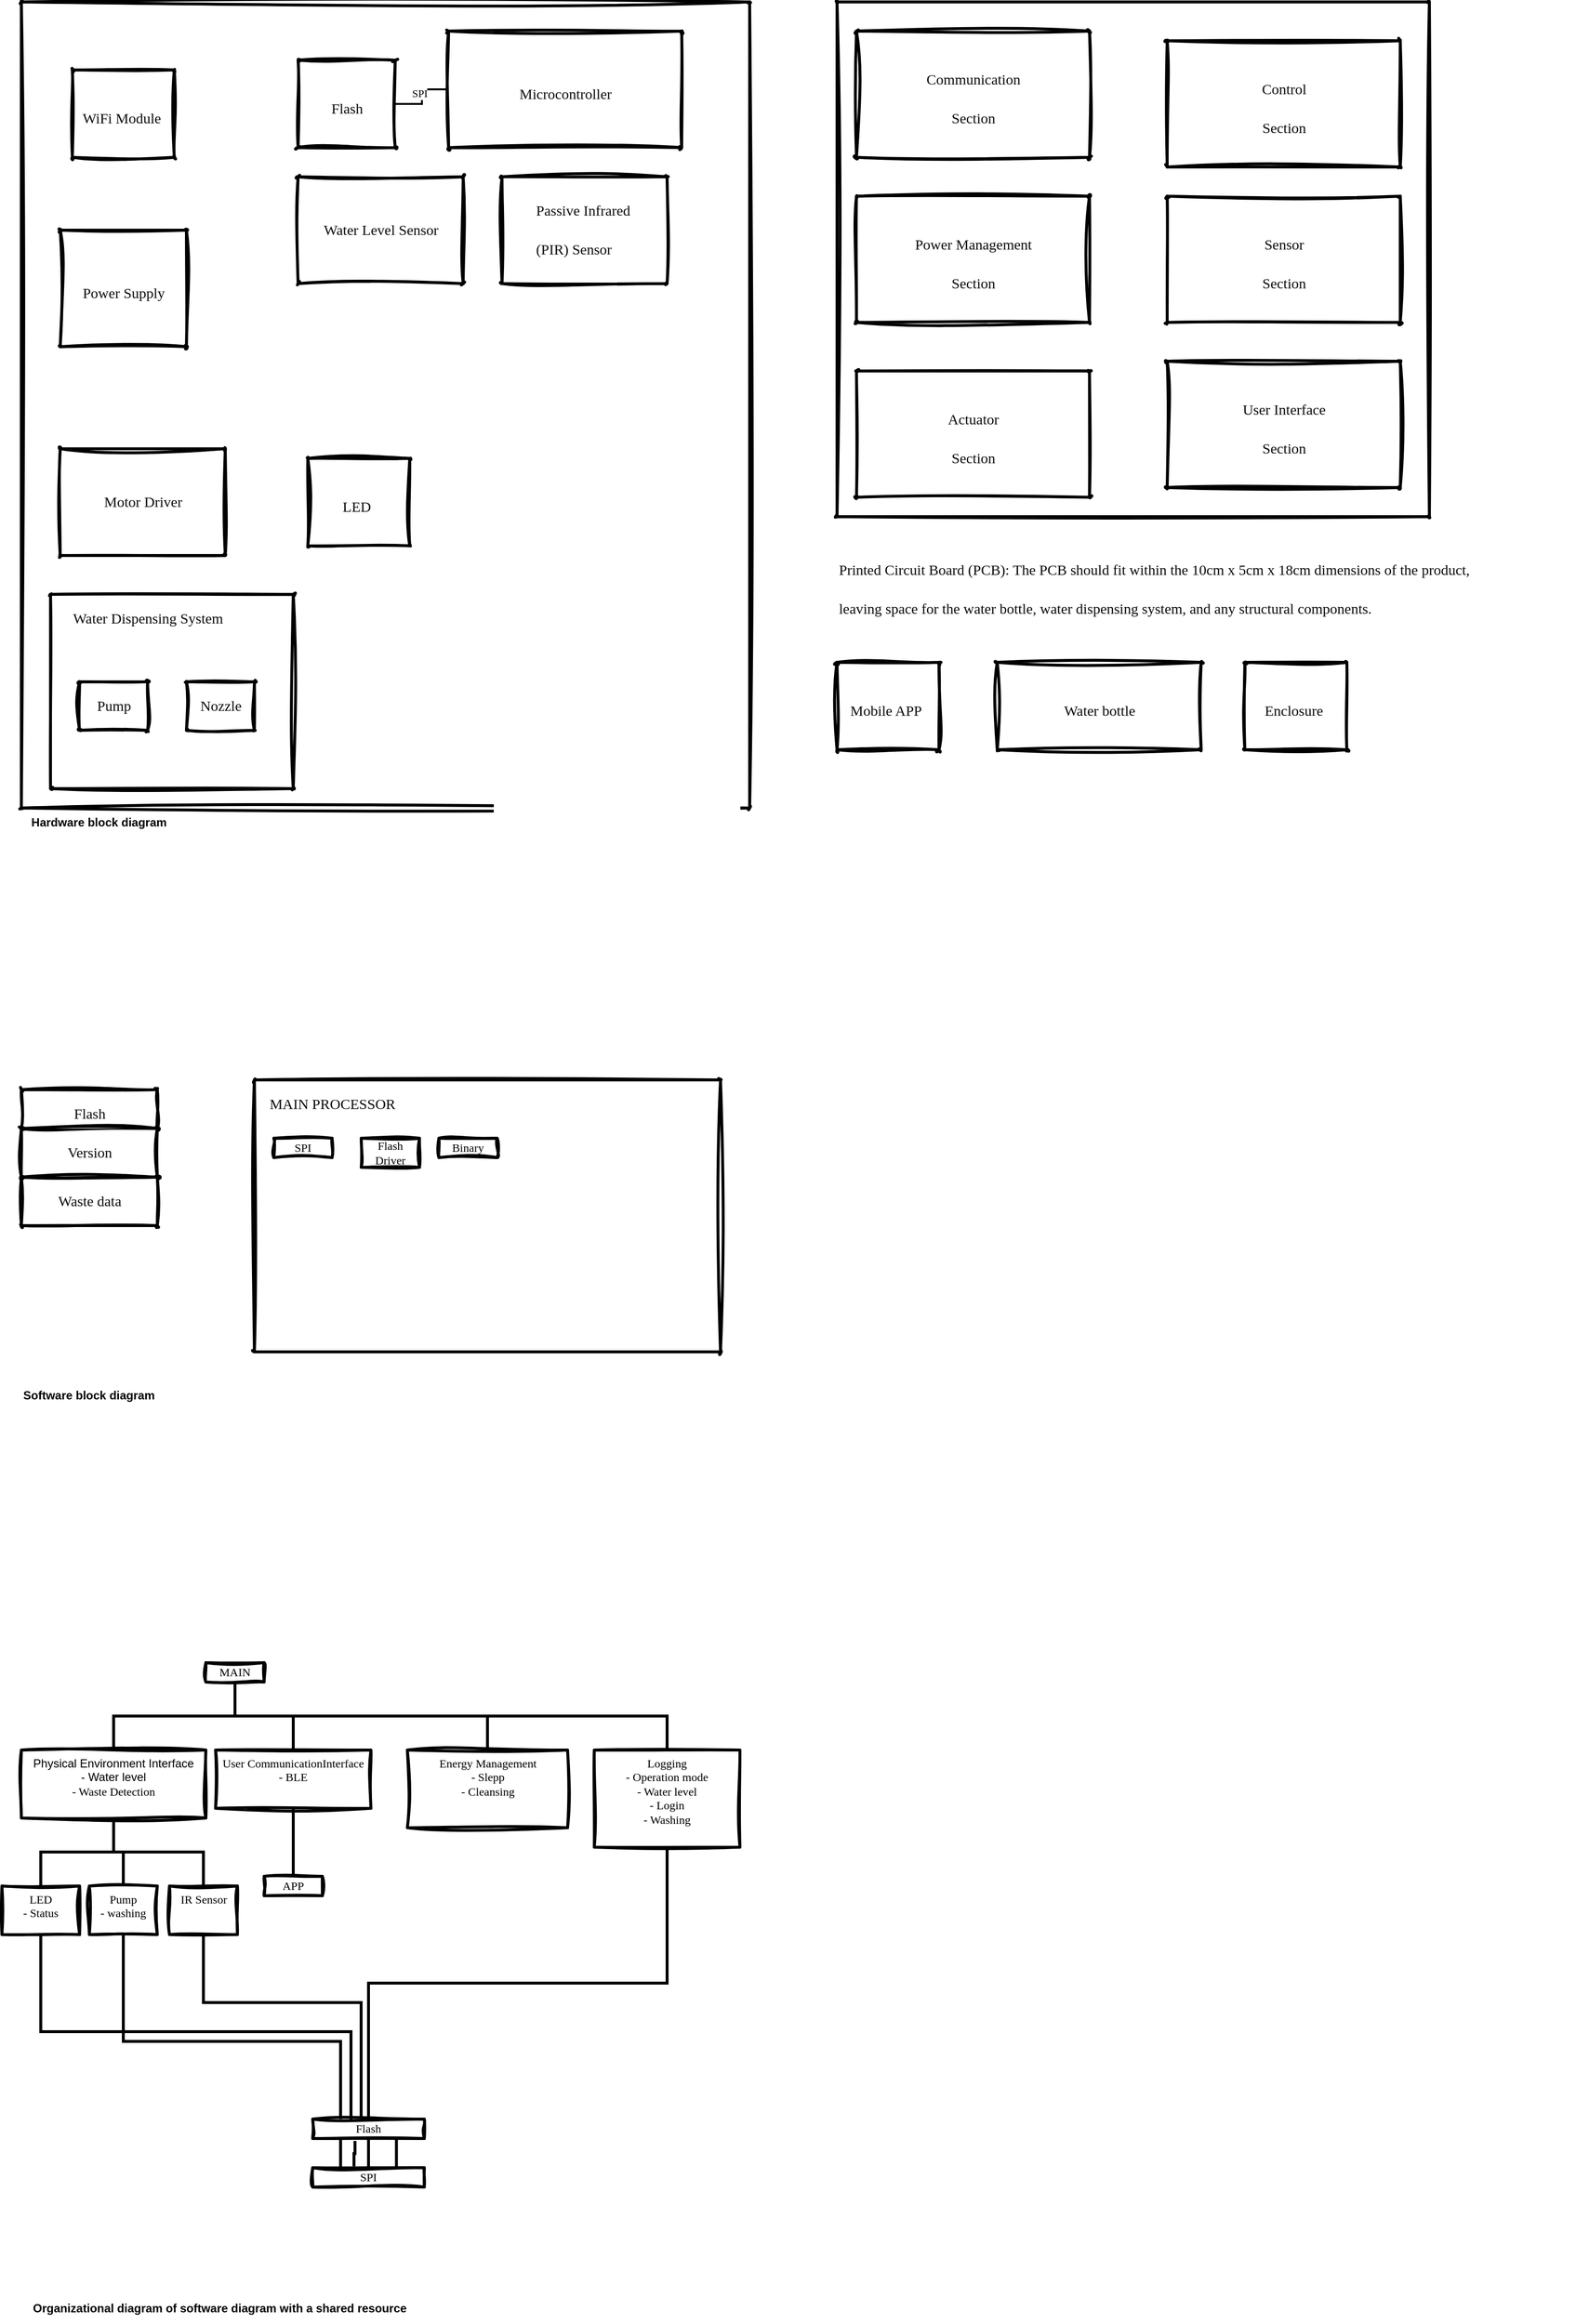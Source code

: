 <mxfile version="23.1.5" type="github">
  <diagram name="Page-1" id="vPZiWdD-PB54DvkDCxN7">
    <mxGraphModel dx="2206" dy="2309" grid="1" gridSize="10" guides="1" tooltips="1" connect="1" arrows="1" fold="1" page="1" pageScale="1" pageWidth="850" pageHeight="1100" math="0" shadow="0">
      <root>
        <mxCell id="0" />
        <mxCell id="1" parent="0" />
        <mxCell id="oWpsuCF8S4G1BgzhmDhQ-87" value="Physical Environment Interface&lt;font face=&quot;Comic Sans MS&quot;&gt;&lt;br&gt;&lt;/font&gt;- Water level&lt;br style=&quot;border-color: var(--border-color); font-family: &amp;quot;Comic Sans MS&amp;quot;;&quot;&gt;&lt;span style=&quot;font-family: &amp;quot;Comic Sans MS&amp;quot;;&quot;&gt;- Waste Detection&lt;/span&gt;&lt;font face=&quot;Comic Sans MS&quot;&gt;&lt;br&gt;&lt;/font&gt;" style="rounded=0;whiteSpace=wrap;html=1;sketch=1;curveFitting=1;jiggle=2;strokeWidth=3;verticalAlign=top;" parent="1" vertex="1">
          <mxGeometry x="40" y="1400" width="190" height="70" as="geometry" />
        </mxCell>
        <mxCell id="oWpsuCF8S4G1BgzhmDhQ-1" value="Hardware block diagram" style="text;html=1;align=center;verticalAlign=middle;whiteSpace=wrap;rounded=0;fontStyle=1" parent="1" vertex="1">
          <mxGeometry x="40" y="430" width="160" height="30" as="geometry" />
        </mxCell>
        <mxCell id="oWpsuCF8S4G1BgzhmDhQ-3" value="" style="swimlane;startSize=0;strokeWidth=3;gradientColor=none;rounded=1;sketch=1;curveFitting=1;jiggle=2;shadow=0;glass=0;" parent="1" vertex="1">
          <mxGeometry x="40" y="-400" width="750" height="830" as="geometry" />
        </mxCell>
        <mxCell id="oWpsuCF8S4G1BgzhmDhQ-4" value="" style="swimlane;startSize=0;strokeWidth=3;sketch=1;curveFitting=1;jiggle=2;rounded=1;" parent="oWpsuCF8S4G1BgzhmDhQ-3" vertex="1">
          <mxGeometry x="40" y="235" width="130" height="120" as="geometry" />
        </mxCell>
        <mxCell id="oWpsuCF8S4G1BgzhmDhQ-5" value="&lt;p style=&quot;border: 0px solid rgb(227, 227, 227); box-sizing: border-box; --tw-border-spacing-x: 0; --tw-border-spacing-y: 0; --tw-translate-x: 0; --tw-translate-y: 0; --tw-rotate: 0; --tw-skew-x: 0; --tw-skew-y: 0; --tw-scale-x: 1; --tw-scale-y: 1; --tw-pan-x: ; --tw-pan-y: ; --tw-pinch-zoom: ; --tw-scroll-snap-strictness: proximity; --tw-gradient-from-position: ; --tw-gradient-via-position: ; --tw-gradient-to-position: ; --tw-ordinal: ; --tw-slashed-zero: ; --tw-numeric-figure: ; --tw-numeric-spacing: ; --tw-numeric-fraction: ; --tw-ring-inset: ; --tw-ring-offset-width: 0px; --tw-ring-offset-color: #fff; --tw-ring-color: rgba(69,89,164,.5); --tw-ring-offset-shadow: 0 0 transparent; --tw-ring-shadow: 0 0 transparent; --tw-shadow: 0 0 transparent; --tw-shadow-colored: 0 0 transparent; --tw-blur: ; --tw-brightness: ; --tw-contrast: ; --tw-grayscale: ; --tw-hue-rotate: ; --tw-invert: ; --tw-saturate: ; --tw-sepia: ; --tw-drop-shadow: ; --tw-backdrop-blur: ; --tw-backdrop-brightness: ; --tw-backdrop-contrast: ; --tw-backdrop-grayscale: ; --tw-backdrop-hue-rotate: ; --tw-backdrop-invert: ; --tw-backdrop-opacity: ; --tw-backdrop-saturate: ; --tw-backdrop-sepia: ; font-size: 1.25em; margin: 1rem 0px 0.5rem; line-height: 1.6; color: rgb(13, 13, 13); text-align: start;&quot;&gt;Power Supply&lt;br&gt;&lt;/p&gt;" style="text;html=1;align=center;verticalAlign=middle;resizable=0;points=[];autosize=1;strokeColor=none;fillColor=none;fontFamily=Comic Sans MS;fontStyle=0;labelBackgroundColor=none;labelBorderColor=none;" parent="oWpsuCF8S4G1BgzhmDhQ-4" vertex="1">
          <mxGeometry x="5" y="30" width="120" height="60" as="geometry" />
        </mxCell>
        <mxCell id="oWpsuCF8S4G1BgzhmDhQ-6" value="" style="swimlane;startSize=0;strokeWidth=3;sketch=1;curveFitting=1;jiggle=2;rounded=1;verticalAlign=top;" parent="oWpsuCF8S4G1BgzhmDhQ-3" vertex="1">
          <mxGeometry x="495" y="180" width="170" height="110" as="geometry" />
        </mxCell>
        <mxCell id="oWpsuCF8S4G1BgzhmDhQ-7" value="&lt;p style=&quot;border: 0px solid rgb(227, 227, 227); box-sizing: border-box; --tw-border-spacing-x: 0; --tw-border-spacing-y: 0; --tw-translate-x: 0; --tw-translate-y: 0; --tw-rotate: 0; --tw-skew-x: 0; --tw-skew-y: 0; --tw-scale-x: 1; --tw-scale-y: 1; --tw-pan-x: ; --tw-pan-y: ; --tw-pinch-zoom: ; --tw-scroll-snap-strictness: proximity; --tw-gradient-from-position: ; --tw-gradient-via-position: ; --tw-gradient-to-position: ; --tw-ordinal: ; --tw-slashed-zero: ; --tw-numeric-figure: ; --tw-numeric-spacing: ; --tw-numeric-fraction: ; --tw-ring-inset: ; --tw-ring-offset-width: 0px; --tw-ring-offset-color: #fff; --tw-ring-color: rgba(69,89,164,.5); --tw-ring-offset-shadow: 0 0 transparent; --tw-ring-shadow: 0 0 transparent; --tw-shadow: 0 0 transparent; --tw-shadow-colored: 0 0 transparent; --tw-blur: ; --tw-brightness: ; --tw-contrast: ; --tw-grayscale: ; --tw-hue-rotate: ; --tw-invert: ; --tw-saturate: ; --tw-sepia: ; --tw-drop-shadow: ; --tw-backdrop-blur: ; --tw-backdrop-brightness: ; --tw-backdrop-contrast: ; --tw-backdrop-grayscale: ; --tw-backdrop-hue-rotate: ; --tw-backdrop-invert: ; --tw-backdrop-opacity: ; --tw-backdrop-saturate: ; --tw-backdrop-sepia: ; font-size: 1.25em; margin: 1rem 0px 0.5rem; line-height: 1.6; color: rgb(13, 13, 13); text-align: start;&quot;&gt;Passive Infrared&amp;nbsp;&lt;/p&gt;&lt;p style=&quot;border: 0px solid rgb(227, 227, 227); box-sizing: border-box; --tw-border-spacing-x: 0; --tw-border-spacing-y: 0; --tw-translate-x: 0; --tw-translate-y: 0; --tw-rotate: 0; --tw-skew-x: 0; --tw-skew-y: 0; --tw-scale-x: 1; --tw-scale-y: 1; --tw-pan-x: ; --tw-pan-y: ; --tw-pinch-zoom: ; --tw-scroll-snap-strictness: proximity; --tw-gradient-from-position: ; --tw-gradient-via-position: ; --tw-gradient-to-position: ; --tw-ordinal: ; --tw-slashed-zero: ; --tw-numeric-figure: ; --tw-numeric-spacing: ; --tw-numeric-fraction: ; --tw-ring-inset: ; --tw-ring-offset-width: 0px; --tw-ring-offset-color: #fff; --tw-ring-color: rgba(69,89,164,.5); --tw-ring-offset-shadow: 0 0 transparent; --tw-ring-shadow: 0 0 transparent; --tw-shadow: 0 0 transparent; --tw-shadow-colored: 0 0 transparent; --tw-blur: ; --tw-brightness: ; --tw-contrast: ; --tw-grayscale: ; --tw-hue-rotate: ; --tw-invert: ; --tw-saturate: ; --tw-sepia: ; --tw-drop-shadow: ; --tw-backdrop-blur: ; --tw-backdrop-brightness: ; --tw-backdrop-contrast: ; --tw-backdrop-grayscale: ; --tw-backdrop-hue-rotate: ; --tw-backdrop-invert: ; --tw-backdrop-opacity: ; --tw-backdrop-saturate: ; --tw-backdrop-sepia: ; font-size: 1.25em; margin: 1rem 0px 0.5rem; line-height: 1.6; color: rgb(13, 13, 13); text-align: start;&quot;&gt;(PIR) Sensor&lt;br&gt;&lt;/p&gt;" style="text;html=1;align=center;verticalAlign=middle;resizable=0;points=[];autosize=1;strokeColor=none;fillColor=none;fontFamily=Comic Sans MS;fontStyle=0;labelBackgroundColor=none;labelBorderColor=none;" parent="oWpsuCF8S4G1BgzhmDhQ-6" vertex="1">
          <mxGeometry x="10" width="150" height="100" as="geometry" />
        </mxCell>
        <mxCell id="oWpsuCF8S4G1BgzhmDhQ-10" value="" style="swimlane;startSize=0;strokeWidth=3;sketch=1;curveFitting=1;jiggle=2;rounded=1;" parent="oWpsuCF8S4G1BgzhmDhQ-3" vertex="1">
          <mxGeometry x="440" y="30" width="240" height="120" as="geometry" />
        </mxCell>
        <mxCell id="oWpsuCF8S4G1BgzhmDhQ-11" value="&lt;p style=&quot;border: 0px solid rgb(227, 227, 227); box-sizing: border-box; --tw-border-spacing-x: 0; --tw-border-spacing-y: 0; --tw-translate-x: 0; --tw-translate-y: 0; --tw-rotate: 0; --tw-skew-x: 0; --tw-skew-y: 0; --tw-scale-x: 1; --tw-scale-y: 1; --tw-pan-x: ; --tw-pan-y: ; --tw-pinch-zoom: ; --tw-scroll-snap-strictness: proximity; --tw-gradient-from-position: ; --tw-gradient-via-position: ; --tw-gradient-to-position: ; --tw-ordinal: ; --tw-slashed-zero: ; --tw-numeric-figure: ; --tw-numeric-spacing: ; --tw-numeric-fraction: ; --tw-ring-inset: ; --tw-ring-offset-width: 0px; --tw-ring-offset-color: #fff; --tw-ring-color: rgba(69,89,164,.5); --tw-ring-offset-shadow: 0 0 transparent; --tw-ring-shadow: 0 0 transparent; --tw-shadow: 0 0 transparent; --tw-shadow-colored: 0 0 transparent; --tw-blur: ; --tw-brightness: ; --tw-contrast: ; --tw-grayscale: ; --tw-hue-rotate: ; --tw-invert: ; --tw-saturate: ; --tw-sepia: ; --tw-drop-shadow: ; --tw-backdrop-blur: ; --tw-backdrop-brightness: ; --tw-backdrop-contrast: ; --tw-backdrop-grayscale: ; --tw-backdrop-hue-rotate: ; --tw-backdrop-invert: ; --tw-backdrop-opacity: ; --tw-backdrop-saturate: ; --tw-backdrop-sepia: ; font-size: 1.25em; margin: 1rem 0px 0.5rem; line-height: 1.6; color: rgb(13, 13, 13); text-align: start;&quot;&gt;&lt;font&gt;Microcontroller&lt;/font&gt;&lt;/p&gt;" style="text;html=1;align=center;verticalAlign=middle;resizable=0;points=[];autosize=1;strokeColor=none;fillColor=none;fontFamily=Comic Sans MS;fontStyle=0;labelBackgroundColor=none;labelBorderColor=none;" parent="oWpsuCF8S4G1BgzhmDhQ-10" vertex="1">
          <mxGeometry x="55" y="30" width="130" height="60" as="geometry" />
        </mxCell>
        <mxCell id="oWpsuCF8S4G1BgzhmDhQ-30" style="rounded=0;orthogonalLoop=1;jettySize=auto;html=1;exitX=1;exitY=0.5;exitDx=0;exitDy=0;entryX=0;entryY=0.5;entryDx=0;entryDy=0;edgeStyle=orthogonalEdgeStyle;endArrow=none;endFill=0;strokeWidth=2;" parent="oWpsuCF8S4G1BgzhmDhQ-3" source="oWpsuCF8S4G1BgzhmDhQ-27" target="oWpsuCF8S4G1BgzhmDhQ-10" edge="1">
          <mxGeometry relative="1" as="geometry" />
        </mxCell>
        <mxCell id="oWpsuCF8S4G1BgzhmDhQ-31" value="&lt;font face=&quot;Comic Sans MS&quot;&gt;SPI&lt;/font&gt;" style="edgeLabel;html=1;align=center;verticalAlign=middle;resizable=0;points=[];" parent="oWpsuCF8S4G1BgzhmDhQ-30" vertex="1" connectable="0">
          <mxGeometry x="0.141" y="3" relative="1" as="geometry">
            <mxPoint y="1" as="offset" />
          </mxGeometry>
        </mxCell>
        <mxCell id="oWpsuCF8S4G1BgzhmDhQ-27" value="" style="swimlane;startSize=0;strokeWidth=3;sketch=1;curveFitting=1;jiggle=2;rounded=1;" parent="oWpsuCF8S4G1BgzhmDhQ-3" vertex="1">
          <mxGeometry x="285" y="60" width="100" height="90" as="geometry" />
        </mxCell>
        <mxCell id="oWpsuCF8S4G1BgzhmDhQ-28" value="&lt;p style=&quot;border: 0px solid rgb(227, 227, 227); box-sizing: border-box; --tw-border-spacing-x: 0; --tw-border-spacing-y: 0; --tw-translate-x: 0; --tw-translate-y: 0; --tw-rotate: 0; --tw-skew-x: 0; --tw-skew-y: 0; --tw-scale-x: 1; --tw-scale-y: 1; --tw-pan-x: ; --tw-pan-y: ; --tw-pinch-zoom: ; --tw-scroll-snap-strictness: proximity; --tw-gradient-from-position: ; --tw-gradient-via-position: ; --tw-gradient-to-position: ; --tw-ordinal: ; --tw-slashed-zero: ; --tw-numeric-figure: ; --tw-numeric-spacing: ; --tw-numeric-fraction: ; --tw-ring-inset: ; --tw-ring-offset-width: 0px; --tw-ring-offset-color: #fff; --tw-ring-color: rgba(69,89,164,.5); --tw-ring-offset-shadow: 0 0 transparent; --tw-ring-shadow: 0 0 transparent; --tw-shadow: 0 0 transparent; --tw-shadow-colored: 0 0 transparent; --tw-blur: ; --tw-brightness: ; --tw-contrast: ; --tw-grayscale: ; --tw-hue-rotate: ; --tw-invert: ; --tw-saturate: ; --tw-sepia: ; --tw-drop-shadow: ; --tw-backdrop-blur: ; --tw-backdrop-brightness: ; --tw-backdrop-contrast: ; --tw-backdrop-grayscale: ; --tw-backdrop-hue-rotate: ; --tw-backdrop-invert: ; --tw-backdrop-opacity: ; --tw-backdrop-saturate: ; --tw-backdrop-sepia: ; font-size: 1.25em; margin: 1rem 0px 0.5rem; line-height: 1.6; color: rgb(13, 13, 13); text-align: start;&quot;&gt;&lt;font&gt;Flash&lt;/font&gt;&lt;/p&gt;" style="text;html=1;align=center;verticalAlign=middle;resizable=0;points=[];autosize=1;strokeColor=none;fillColor=none;fontFamily=Comic Sans MS;fontStyle=0;labelBackgroundColor=none;labelBorderColor=none;" parent="oWpsuCF8S4G1BgzhmDhQ-27" vertex="1">
          <mxGeometry x="20" y="15" width="60" height="60" as="geometry" />
        </mxCell>
        <mxCell id="oWpsuCF8S4G1BgzhmDhQ-8" value="" style="swimlane;startSize=0;strokeWidth=3;sketch=1;curveFitting=1;jiggle=2;rounded=1;" parent="oWpsuCF8S4G1BgzhmDhQ-3" vertex="1">
          <mxGeometry x="52.5" y="70" width="105" height="90" as="geometry" />
        </mxCell>
        <mxCell id="oWpsuCF8S4G1BgzhmDhQ-9" value="&lt;p style=&quot;border: 0px solid rgb(227, 227, 227); box-sizing: border-box; --tw-border-spacing-x: 0; --tw-border-spacing-y: 0; --tw-translate-x: 0; --tw-translate-y: 0; --tw-rotate: 0; --tw-skew-x: 0; --tw-skew-y: 0; --tw-scale-x: 1; --tw-scale-y: 1; --tw-pan-x: ; --tw-pan-y: ; --tw-pinch-zoom: ; --tw-scroll-snap-strictness: proximity; --tw-gradient-from-position: ; --tw-gradient-via-position: ; --tw-gradient-to-position: ; --tw-ordinal: ; --tw-slashed-zero: ; --tw-numeric-figure: ; --tw-numeric-spacing: ; --tw-numeric-fraction: ; --tw-ring-inset: ; --tw-ring-offset-width: 0px; --tw-ring-offset-color: #fff; --tw-ring-color: rgba(69,89,164,.5); --tw-ring-offset-shadow: 0 0 transparent; --tw-ring-shadow: 0 0 transparent; --tw-shadow: 0 0 transparent; --tw-shadow-colored: 0 0 transparent; --tw-blur: ; --tw-brightness: ; --tw-contrast: ; --tw-grayscale: ; --tw-hue-rotate: ; --tw-invert: ; --tw-saturate: ; --tw-sepia: ; --tw-drop-shadow: ; --tw-backdrop-blur: ; --tw-backdrop-brightness: ; --tw-backdrop-contrast: ; --tw-backdrop-grayscale: ; --tw-backdrop-hue-rotate: ; --tw-backdrop-invert: ; --tw-backdrop-opacity: ; --tw-backdrop-saturate: ; --tw-backdrop-sepia: ; font-size: 1.25em; margin: 1rem 0px 0.5rem; line-height: 1.6; color: rgb(13, 13, 13); text-align: start;&quot;&gt;&lt;font&gt;WiFi Module&lt;/font&gt;&lt;/p&gt;" style="text;html=1;align=center;verticalAlign=middle;resizable=0;points=[];autosize=1;strokeColor=none;fillColor=none;fontFamily=Comic Sans MS;fontStyle=0;labelBackgroundColor=none;labelBorderColor=none;" parent="oWpsuCF8S4G1BgzhmDhQ-8" vertex="1">
          <mxGeometry x="-5" y="15" width="110" height="60" as="geometry" />
        </mxCell>
        <mxCell id="5AKEHyG8ExmX0jCgS6Sv-40" value="" style="swimlane;startSize=0;strokeWidth=3;sketch=1;curveFitting=1;jiggle=2;rounded=1;verticalAlign=top;" vertex="1" parent="oWpsuCF8S4G1BgzhmDhQ-3">
          <mxGeometry x="285" y="180" width="170" height="110" as="geometry" />
        </mxCell>
        <mxCell id="5AKEHyG8ExmX0jCgS6Sv-41" value="&lt;p style=&quot;border: 0px solid rgb(227, 227, 227); box-sizing: border-box; --tw-border-spacing-x: 0; --tw-border-spacing-y: 0; --tw-translate-x: 0; --tw-translate-y: 0; --tw-rotate: 0; --tw-skew-x: 0; --tw-skew-y: 0; --tw-scale-x: 1; --tw-scale-y: 1; --tw-pan-x: ; --tw-pan-y: ; --tw-pinch-zoom: ; --tw-scroll-snap-strictness: proximity; --tw-gradient-from-position: ; --tw-gradient-via-position: ; --tw-gradient-to-position: ; --tw-ordinal: ; --tw-slashed-zero: ; --tw-numeric-figure: ; --tw-numeric-spacing: ; --tw-numeric-fraction: ; --tw-ring-inset: ; --tw-ring-offset-width: 0px; --tw-ring-offset-color: #fff; --tw-ring-color: rgba(69,89,164,.5); --tw-ring-offset-shadow: 0 0 transparent; --tw-ring-shadow: 0 0 transparent; --tw-shadow: 0 0 transparent; --tw-shadow-colored: 0 0 transparent; --tw-blur: ; --tw-brightness: ; --tw-contrast: ; --tw-grayscale: ; --tw-hue-rotate: ; --tw-invert: ; --tw-saturate: ; --tw-sepia: ; --tw-drop-shadow: ; --tw-backdrop-blur: ; --tw-backdrop-brightness: ; --tw-backdrop-contrast: ; --tw-backdrop-grayscale: ; --tw-backdrop-hue-rotate: ; --tw-backdrop-invert: ; --tw-backdrop-opacity: ; --tw-backdrop-saturate: ; --tw-backdrop-sepia: ; font-size: 1.25em; margin: 1rem 0px 0.5rem; line-height: 1.6; color: rgb(13, 13, 13); text-align: start;&quot;&gt;Water Level Sensor&lt;br&gt;&lt;/p&gt;" style="text;html=1;align=center;verticalAlign=middle;resizable=0;points=[];autosize=1;strokeColor=none;fillColor=none;fontFamily=Comic Sans MS;fontStyle=0;labelBackgroundColor=none;labelBorderColor=none;" vertex="1" parent="5AKEHyG8ExmX0jCgS6Sv-40">
          <mxGeometry x="5" y="20" width="160" height="60" as="geometry" />
        </mxCell>
        <mxCell id="5AKEHyG8ExmX0jCgS6Sv-42" value="" style="swimlane;startSize=0;strokeWidth=3;sketch=1;curveFitting=1;jiggle=2;rounded=1;" vertex="1" parent="oWpsuCF8S4G1BgzhmDhQ-3">
          <mxGeometry x="295" y="470" width="105" height="90" as="geometry" />
        </mxCell>
        <mxCell id="5AKEHyG8ExmX0jCgS6Sv-43" value="&lt;p style=&quot;border: 0px solid rgb(227, 227, 227); box-sizing: border-box; --tw-border-spacing-x: 0; --tw-border-spacing-y: 0; --tw-translate-x: 0; --tw-translate-y: 0; --tw-rotate: 0; --tw-skew-x: 0; --tw-skew-y: 0; --tw-scale-x: 1; --tw-scale-y: 1; --tw-pan-x: ; --tw-pan-y: ; --tw-pinch-zoom: ; --tw-scroll-snap-strictness: proximity; --tw-gradient-from-position: ; --tw-gradient-via-position: ; --tw-gradient-to-position: ; --tw-ordinal: ; --tw-slashed-zero: ; --tw-numeric-figure: ; --tw-numeric-spacing: ; --tw-numeric-fraction: ; --tw-ring-inset: ; --tw-ring-offset-width: 0px; --tw-ring-offset-color: #fff; --tw-ring-color: rgba(69,89,164,.5); --tw-ring-offset-shadow: 0 0 transparent; --tw-ring-shadow: 0 0 transparent; --tw-shadow: 0 0 transparent; --tw-shadow-colored: 0 0 transparent; --tw-blur: ; --tw-brightness: ; --tw-contrast: ; --tw-grayscale: ; --tw-hue-rotate: ; --tw-invert: ; --tw-saturate: ; --tw-sepia: ; --tw-drop-shadow: ; --tw-backdrop-blur: ; --tw-backdrop-brightness: ; --tw-backdrop-contrast: ; --tw-backdrop-grayscale: ; --tw-backdrop-hue-rotate: ; --tw-backdrop-invert: ; --tw-backdrop-opacity: ; --tw-backdrop-saturate: ; --tw-backdrop-sepia: ; font-size: 1.25em; margin: 1rem 0px 0.5rem; line-height: 1.6; color: rgb(13, 13, 13); text-align: start;&quot;&gt;&lt;font&gt;LED&lt;/font&gt;&lt;/p&gt;" style="text;html=1;align=center;verticalAlign=middle;resizable=0;points=[];autosize=1;strokeColor=none;fillColor=none;fontFamily=Comic Sans MS;fontStyle=0;labelBackgroundColor=none;labelBorderColor=none;" vertex="1" parent="5AKEHyG8ExmX0jCgS6Sv-42">
          <mxGeometry x="25" y="15" width="50" height="60" as="geometry" />
        </mxCell>
        <mxCell id="5AKEHyG8ExmX0jCgS6Sv-78" value="" style="swimlane;startSize=0;strokeWidth=3;sketch=1;curveFitting=1;jiggle=2;rounded=1;verticalAlign=top;" vertex="1" parent="oWpsuCF8S4G1BgzhmDhQ-3">
          <mxGeometry x="40" y="460" width="170" height="110" as="geometry" />
        </mxCell>
        <mxCell id="5AKEHyG8ExmX0jCgS6Sv-79" value="&lt;p style=&quot;border: 0px solid rgb(227, 227, 227); box-sizing: border-box; --tw-border-spacing-x: 0; --tw-border-spacing-y: 0; --tw-translate-x: 0; --tw-translate-y: 0; --tw-rotate: 0; --tw-skew-x: 0; --tw-skew-y: 0; --tw-scale-x: 1; --tw-scale-y: 1; --tw-pan-x: ; --tw-pan-y: ; --tw-pinch-zoom: ; --tw-scroll-snap-strictness: proximity; --tw-gradient-from-position: ; --tw-gradient-via-position: ; --tw-gradient-to-position: ; --tw-ordinal: ; --tw-slashed-zero: ; --tw-numeric-figure: ; --tw-numeric-spacing: ; --tw-numeric-fraction: ; --tw-ring-inset: ; --tw-ring-offset-width: 0px; --tw-ring-offset-color: #fff; --tw-ring-color: rgba(69,89,164,.5); --tw-ring-offset-shadow: 0 0 transparent; --tw-ring-shadow: 0 0 transparent; --tw-shadow: 0 0 transparent; --tw-shadow-colored: 0 0 transparent; --tw-blur: ; --tw-brightness: ; --tw-contrast: ; --tw-grayscale: ; --tw-hue-rotate: ; --tw-invert: ; --tw-saturate: ; --tw-sepia: ; --tw-drop-shadow: ; --tw-backdrop-blur: ; --tw-backdrop-brightness: ; --tw-backdrop-contrast: ; --tw-backdrop-grayscale: ; --tw-backdrop-hue-rotate: ; --tw-backdrop-invert: ; --tw-backdrop-opacity: ; --tw-backdrop-saturate: ; --tw-backdrop-sepia: ; font-size: 1.25em; margin: 1rem 0px 0.5rem; line-height: 1.6; color: rgb(13, 13, 13); text-align: start;&quot;&gt;Motor Driver&lt;/p&gt;" style="text;html=1;align=center;verticalAlign=middle;resizable=0;points=[];autosize=1;strokeColor=none;fillColor=none;fontFamily=Comic Sans MS;fontStyle=0;labelBackgroundColor=none;labelBorderColor=none;" vertex="1" parent="5AKEHyG8ExmX0jCgS6Sv-78">
          <mxGeometry x="25" y="20" width="120" height="60" as="geometry" />
        </mxCell>
        <mxCell id="oWpsuCF8S4G1BgzhmDhQ-36" value="" style="swimlane;startSize=0;strokeWidth=3;sketch=1;curveFitting=1;jiggle=2;rounded=1;" parent="1" vertex="1">
          <mxGeometry x="40" y="720" width="140" height="40" as="geometry" />
        </mxCell>
        <mxCell id="oWpsuCF8S4G1BgzhmDhQ-37" value="&lt;p style=&quot;border: 0px solid rgb(227, 227, 227); box-sizing: border-box; --tw-border-spacing-x: 0; --tw-border-spacing-y: 0; --tw-translate-x: 0; --tw-translate-y: 0; --tw-rotate: 0; --tw-skew-x: 0; --tw-skew-y: 0; --tw-scale-x: 1; --tw-scale-y: 1; --tw-pan-x: ; --tw-pan-y: ; --tw-pinch-zoom: ; --tw-scroll-snap-strictness: proximity; --tw-gradient-from-position: ; --tw-gradient-via-position: ; --tw-gradient-to-position: ; --tw-ordinal: ; --tw-slashed-zero: ; --tw-numeric-figure: ; --tw-numeric-spacing: ; --tw-numeric-fraction: ; --tw-ring-inset: ; --tw-ring-offset-width: 0px; --tw-ring-offset-color: #fff; --tw-ring-color: rgba(69,89,164,.5); --tw-ring-offset-shadow: 0 0 transparent; --tw-ring-shadow: 0 0 transparent; --tw-shadow: 0 0 transparent; --tw-shadow-colored: 0 0 transparent; --tw-blur: ; --tw-brightness: ; --tw-contrast: ; --tw-grayscale: ; --tw-hue-rotate: ; --tw-invert: ; --tw-saturate: ; --tw-sepia: ; --tw-drop-shadow: ; --tw-backdrop-blur: ; --tw-backdrop-brightness: ; --tw-backdrop-contrast: ; --tw-backdrop-grayscale: ; --tw-backdrop-hue-rotate: ; --tw-backdrop-invert: ; --tw-backdrop-opacity: ; --tw-backdrop-saturate: ; --tw-backdrop-sepia: ; font-size: 1.25em; margin: 1rem 0px 0.5rem; line-height: 1.6; color: rgb(13, 13, 13); text-align: start;&quot;&gt;&lt;font&gt;Flash&lt;/font&gt;&lt;/p&gt;" style="text;html=1;align=center;verticalAlign=middle;resizable=0;points=[];autosize=1;strokeColor=none;fillColor=none;fontFamily=Comic Sans MS;fontStyle=0;labelBackgroundColor=none;labelBorderColor=none;" parent="oWpsuCF8S4G1BgzhmDhQ-36" vertex="1">
          <mxGeometry x="40" y="-10" width="60" height="60" as="geometry" />
        </mxCell>
        <mxCell id="oWpsuCF8S4G1BgzhmDhQ-38" value="Software block diagram" style="text;html=1;align=left;verticalAlign=middle;whiteSpace=wrap;rounded=0;fontStyle=1" parent="1" vertex="1">
          <mxGeometry x="40" y="1020" width="210" height="30" as="geometry" />
        </mxCell>
        <mxCell id="oWpsuCF8S4G1BgzhmDhQ-39" value="" style="swimlane;startSize=0;strokeWidth=3;sketch=1;curveFitting=1;jiggle=2;rounded=1;" parent="1" vertex="1">
          <mxGeometry x="40" y="760" width="140" height="50" as="geometry" />
        </mxCell>
        <mxCell id="oWpsuCF8S4G1BgzhmDhQ-40" value="&lt;p style=&quot;border: 0px solid rgb(227, 227, 227); box-sizing: border-box; --tw-border-spacing-x: 0; --tw-border-spacing-y: 0; --tw-translate-x: 0; --tw-translate-y: 0; --tw-rotate: 0; --tw-skew-x: 0; --tw-skew-y: 0; --tw-scale-x: 1; --tw-scale-y: 1; --tw-pan-x: ; --tw-pan-y: ; --tw-pinch-zoom: ; --tw-scroll-snap-strictness: proximity; --tw-gradient-from-position: ; --tw-gradient-via-position: ; --tw-gradient-to-position: ; --tw-ordinal: ; --tw-slashed-zero: ; --tw-numeric-figure: ; --tw-numeric-spacing: ; --tw-numeric-fraction: ; --tw-ring-inset: ; --tw-ring-offset-width: 0px; --tw-ring-offset-color: #fff; --tw-ring-color: rgba(69,89,164,.5); --tw-ring-offset-shadow: 0 0 transparent; --tw-ring-shadow: 0 0 transparent; --tw-shadow: 0 0 transparent; --tw-shadow-colored: 0 0 transparent; --tw-blur: ; --tw-brightness: ; --tw-contrast: ; --tw-grayscale: ; --tw-hue-rotate: ; --tw-invert: ; --tw-saturate: ; --tw-sepia: ; --tw-drop-shadow: ; --tw-backdrop-blur: ; --tw-backdrop-brightness: ; --tw-backdrop-contrast: ; --tw-backdrop-grayscale: ; --tw-backdrop-hue-rotate: ; --tw-backdrop-invert: ; --tw-backdrop-opacity: ; --tw-backdrop-saturate: ; --tw-backdrop-sepia: ; font-size: 1.25em; margin: 1rem 0px 0.5rem; line-height: 1.6; color: rgb(13, 13, 13); text-align: start;&quot;&gt;&lt;font&gt;Version&lt;/font&gt;&lt;/p&gt;" style="text;html=1;align=center;verticalAlign=middle;resizable=0;points=[];autosize=1;strokeColor=none;fillColor=none;fontFamily=Comic Sans MS;fontStyle=0;labelBackgroundColor=none;labelBorderColor=none;" parent="oWpsuCF8S4G1BgzhmDhQ-39" vertex="1">
          <mxGeometry x="30" y="-10" width="80" height="60" as="geometry" />
        </mxCell>
        <mxCell id="oWpsuCF8S4G1BgzhmDhQ-41" value="" style="swimlane;startSize=0;strokeWidth=3;sketch=1;curveFitting=1;jiggle=2;rounded=1;" parent="1" vertex="1">
          <mxGeometry x="40" y="810" width="140" height="50" as="geometry" />
        </mxCell>
        <mxCell id="oWpsuCF8S4G1BgzhmDhQ-42" value="&lt;p style=&quot;border: 0px solid rgb(227, 227, 227); box-sizing: border-box; --tw-border-spacing-x: 0; --tw-border-spacing-y: 0; --tw-translate-x: 0; --tw-translate-y: 0; --tw-rotate: 0; --tw-skew-x: 0; --tw-skew-y: 0; --tw-scale-x: 1; --tw-scale-y: 1; --tw-pan-x: ; --tw-pan-y: ; --tw-pinch-zoom: ; --tw-scroll-snap-strictness: proximity; --tw-gradient-from-position: ; --tw-gradient-via-position: ; --tw-gradient-to-position: ; --tw-ordinal: ; --tw-slashed-zero: ; --tw-numeric-figure: ; --tw-numeric-spacing: ; --tw-numeric-fraction: ; --tw-ring-inset: ; --tw-ring-offset-width: 0px; --tw-ring-offset-color: #fff; --tw-ring-color: rgba(69,89,164,.5); --tw-ring-offset-shadow: 0 0 transparent; --tw-ring-shadow: 0 0 transparent; --tw-shadow: 0 0 transparent; --tw-shadow-colored: 0 0 transparent; --tw-blur: ; --tw-brightness: ; --tw-contrast: ; --tw-grayscale: ; --tw-hue-rotate: ; --tw-invert: ; --tw-saturate: ; --tw-sepia: ; --tw-drop-shadow: ; --tw-backdrop-blur: ; --tw-backdrop-brightness: ; --tw-backdrop-contrast: ; --tw-backdrop-grayscale: ; --tw-backdrop-hue-rotate: ; --tw-backdrop-invert: ; --tw-backdrop-opacity: ; --tw-backdrop-saturate: ; --tw-backdrop-sepia: ; font-size: 1.25em; margin: 1rem 0px 0.5rem; line-height: 1.6; color: rgb(13, 13, 13); text-align: start;&quot;&gt;&lt;font&gt;Waste data&lt;/font&gt;&lt;/p&gt;" style="text;html=1;align=center;verticalAlign=middle;resizable=0;points=[];autosize=1;strokeColor=none;fillColor=none;fontFamily=Comic Sans MS;fontStyle=0;labelBackgroundColor=none;labelBorderColor=none;" parent="oWpsuCF8S4G1BgzhmDhQ-41" vertex="1">
          <mxGeometry x="15" y="-10" width="110" height="60" as="geometry" />
        </mxCell>
        <mxCell id="oWpsuCF8S4G1BgzhmDhQ-43" value="" style="swimlane;startSize=0;strokeWidth=3;sketch=1;curveFitting=1;jiggle=2;rounded=1;" parent="1" vertex="1">
          <mxGeometry x="280" y="710" width="480" height="280" as="geometry" />
        </mxCell>
        <mxCell id="oWpsuCF8S4G1BgzhmDhQ-44" value="&lt;p style=&quot;border: 0px solid rgb(227, 227, 227); box-sizing: border-box; --tw-border-spacing-x: 0; --tw-border-spacing-y: 0; --tw-translate-x: 0; --tw-translate-y: 0; --tw-rotate: 0; --tw-skew-x: 0; --tw-skew-y: 0; --tw-scale-x: 1; --tw-scale-y: 1; --tw-pan-x: ; --tw-pan-y: ; --tw-pinch-zoom: ; --tw-scroll-snap-strictness: proximity; --tw-gradient-from-position: ; --tw-gradient-via-position: ; --tw-gradient-to-position: ; --tw-ordinal: ; --tw-slashed-zero: ; --tw-numeric-figure: ; --tw-numeric-spacing: ; --tw-numeric-fraction: ; --tw-ring-inset: ; --tw-ring-offset-width: 0px; --tw-ring-offset-color: #fff; --tw-ring-color: rgba(69,89,164,.5); --tw-ring-offset-shadow: 0 0 transparent; --tw-ring-shadow: 0 0 transparent; --tw-shadow: 0 0 transparent; --tw-shadow-colored: 0 0 transparent; --tw-blur: ; --tw-brightness: ; --tw-contrast: ; --tw-grayscale: ; --tw-hue-rotate: ; --tw-invert: ; --tw-saturate: ; --tw-sepia: ; --tw-drop-shadow: ; --tw-backdrop-blur: ; --tw-backdrop-brightness: ; --tw-backdrop-contrast: ; --tw-backdrop-grayscale: ; --tw-backdrop-hue-rotate: ; --tw-backdrop-invert: ; --tw-backdrop-opacity: ; --tw-backdrop-saturate: ; --tw-backdrop-sepia: ; font-size: 1.25em; margin: 1rem 0px 0.5rem; line-height: 1.6; color: rgb(13, 13, 13); text-align: start;&quot;&gt;&lt;font&gt;MAIN PROCESSOR&lt;/font&gt;&lt;/p&gt;" style="text;html=1;align=center;verticalAlign=middle;resizable=0;points=[];autosize=1;strokeColor=none;fillColor=none;fontFamily=Comic Sans MS;fontStyle=0;labelBackgroundColor=none;labelBorderColor=none;" parent="oWpsuCF8S4G1BgzhmDhQ-43" vertex="1">
          <mxGeometry y="-10" width="160" height="60" as="geometry" />
        </mxCell>
        <mxCell id="oWpsuCF8S4G1BgzhmDhQ-45" value="&lt;font face=&quot;Comic Sans MS&quot;&gt;SPI&lt;/font&gt;" style="rounded=0;whiteSpace=wrap;html=1;sketch=1;curveFitting=1;jiggle=2;strokeWidth=3;" parent="oWpsuCF8S4G1BgzhmDhQ-43" vertex="1">
          <mxGeometry x="20" y="60" width="60" height="20" as="geometry" />
        </mxCell>
        <mxCell id="oWpsuCF8S4G1BgzhmDhQ-46" value="&lt;font face=&quot;Comic Sans MS&quot;&gt;Flash Driver&lt;/font&gt;" style="rounded=0;whiteSpace=wrap;html=1;sketch=1;curveFitting=1;jiggle=2;strokeWidth=3;" parent="oWpsuCF8S4G1BgzhmDhQ-43" vertex="1">
          <mxGeometry x="110" y="60" width="60" height="30" as="geometry" />
        </mxCell>
        <mxCell id="oWpsuCF8S4G1BgzhmDhQ-47" value="&lt;font face=&quot;Comic Sans MS&quot;&gt;Binary&lt;/font&gt;" style="rounded=0;whiteSpace=wrap;html=1;sketch=1;curveFitting=1;jiggle=2;strokeWidth=3;" parent="oWpsuCF8S4G1BgzhmDhQ-43" vertex="1">
          <mxGeometry x="190" y="60" width="60" height="20" as="geometry" />
        </mxCell>
        <mxCell id="oWpsuCF8S4G1BgzhmDhQ-48" value="Organizational diagram of software diagram with a shared resource" style="text;html=1;align=left;verticalAlign=middle;whiteSpace=wrap;rounded=0;fontStyle=1" parent="1" vertex="1">
          <mxGeometry x="50" y="1960" width="430" height="30" as="geometry" />
        </mxCell>
        <mxCell id="oWpsuCF8S4G1BgzhmDhQ-51" value="&lt;font face=&quot;Comic Sans MS&quot;&gt;MAIN&lt;/font&gt;" style="rounded=0;whiteSpace=wrap;html=1;sketch=1;curveFitting=1;jiggle=2;strokeWidth=3;" parent="1" vertex="1">
          <mxGeometry x="230" y="1310" width="60" height="20" as="geometry" />
        </mxCell>
        <mxCell id="oWpsuCF8S4G1BgzhmDhQ-52" value="&lt;font face=&quot;Comic Sans MS&quot;&gt;Logging&lt;br&gt;- Operation mode&lt;br&gt;- Water level&lt;br&gt;- Login&lt;br&gt;- Washing&lt;br&gt;&lt;/font&gt;" style="rounded=0;whiteSpace=wrap;html=1;sketch=1;curveFitting=1;jiggle=2;strokeWidth=3;verticalAlign=top;" parent="1" vertex="1">
          <mxGeometry x="630" y="1400" width="150" height="100" as="geometry" />
        </mxCell>
        <mxCell id="oWpsuCF8S4G1BgzhmDhQ-55" value="&lt;font face=&quot;Comic Sans MS&quot;&gt;LED&lt;br&gt;- Status&lt;br&gt;&lt;/font&gt;" style="rounded=0;whiteSpace=wrap;html=1;sketch=1;curveFitting=1;jiggle=2;strokeWidth=3;verticalAlign=top;" parent="1" vertex="1">
          <mxGeometry x="20" y="1540" width="80" height="50" as="geometry" />
        </mxCell>
        <mxCell id="oWpsuCF8S4G1BgzhmDhQ-57" value="" style="endArrow=none;html=1;rounded=0;strokeWidth=3;exitX=0.5;exitY=1;exitDx=0;exitDy=0;" parent="1" source="oWpsuCF8S4G1BgzhmDhQ-51" edge="1">
          <mxGeometry width="50" height="50" relative="1" as="geometry">
            <mxPoint x="-10" y="1350" as="sourcePoint" />
            <mxPoint x="260" y="1340" as="targetPoint" />
          </mxGeometry>
        </mxCell>
        <mxCell id="oWpsuCF8S4G1BgzhmDhQ-63" value="&lt;font face=&quot;Comic Sans MS&quot;&gt;Flash&lt;/font&gt;" style="rounded=0;whiteSpace=wrap;html=1;sketch=1;curveFitting=1;jiggle=2;strokeWidth=3;" parent="1" vertex="1">
          <mxGeometry x="340" y="1780" width="115" height="20" as="geometry" />
        </mxCell>
        <mxCell id="oWpsuCF8S4G1BgzhmDhQ-65" value="" style="endArrow=none;html=1;rounded=0;strokeWidth=3;entryX=0.5;entryY=1;entryDx=0;entryDy=0;exitX=0.5;exitY=0;exitDx=0;exitDy=0;edgeStyle=elbowEdgeStyle;elbow=vertical;" parent="1" source="oWpsuCF8S4G1BgzhmDhQ-63" target="oWpsuCF8S4G1BgzhmDhQ-52" edge="1">
          <mxGeometry width="50" height="50" relative="1" as="geometry">
            <mxPoint x="335" y="1110" as="sourcePoint" />
            <mxPoint x="1340" y="1220" as="targetPoint" />
          </mxGeometry>
        </mxCell>
        <mxCell id="oWpsuCF8S4G1BgzhmDhQ-88" value="" style="endArrow=none;html=1;rounded=0;strokeWidth=3;entryX=0.5;entryY=0;entryDx=0;entryDy=0;exitX=0.5;exitY=1;exitDx=0;exitDy=0;edgeStyle=elbowEdgeStyle;elbow=vertical;" parent="1" source="oWpsuCF8S4G1BgzhmDhQ-51" target="oWpsuCF8S4G1BgzhmDhQ-87" edge="1">
          <mxGeometry width="50" height="50" relative="1" as="geometry">
            <mxPoint x="185" y="1390" as="sourcePoint" />
            <mxPoint x="183" y="1455" as="targetPoint" />
          </mxGeometry>
        </mxCell>
        <mxCell id="oWpsuCF8S4G1BgzhmDhQ-92" value="&lt;font face=&quot;Comic Sans MS&quot;&gt;User CommunicationInterface&lt;br&gt;- BLE&lt;br&gt;&lt;/font&gt;" style="rounded=0;whiteSpace=wrap;html=1;sketch=1;curveFitting=1;jiggle=2;strokeWidth=3;verticalAlign=top;" parent="1" vertex="1">
          <mxGeometry x="240" y="1400" width="160" height="60" as="geometry" />
        </mxCell>
        <mxCell id="oWpsuCF8S4G1BgzhmDhQ-95" value="" style="endArrow=none;html=1;rounded=0;strokeWidth=3;entryX=0.5;entryY=0;entryDx=0;entryDy=0;edgeStyle=elbowEdgeStyle;elbow=vertical;exitX=0.5;exitY=1;exitDx=0;exitDy=0;" parent="1" source="oWpsuCF8S4G1BgzhmDhQ-51" target="oWpsuCF8S4G1BgzhmDhQ-92" edge="1">
          <mxGeometry width="50" height="50" relative="1" as="geometry">
            <mxPoint x="358" y="1530" as="sourcePoint" />
            <mxPoint x="358" y="1560" as="targetPoint" />
          </mxGeometry>
        </mxCell>
        <mxCell id="oWpsuCF8S4G1BgzhmDhQ-96" value="&lt;font face=&quot;Comic Sans MS&quot;&gt;APP&lt;/font&gt;" style="rounded=0;whiteSpace=wrap;html=1;sketch=1;curveFitting=1;jiggle=2;strokeWidth=3;" parent="1" vertex="1">
          <mxGeometry x="290" y="1530" width="60" height="20" as="geometry" />
        </mxCell>
        <mxCell id="oWpsuCF8S4G1BgzhmDhQ-98" value="" style="endArrow=none;html=1;rounded=0;strokeWidth=3;entryX=0.5;entryY=0;entryDx=0;entryDy=0;exitX=0.5;exitY=1;exitDx=0;exitDy=0;edgeStyle=elbowEdgeStyle;elbow=vertical;" parent="1" source="oWpsuCF8S4G1BgzhmDhQ-92" target="oWpsuCF8S4G1BgzhmDhQ-96" edge="1">
          <mxGeometry width="50" height="50" relative="1" as="geometry">
            <mxPoint x="340" y="1425" as="sourcePoint" />
            <mxPoint x="262" y="1880" as="targetPoint" />
          </mxGeometry>
        </mxCell>
        <mxCell id="oWpsuCF8S4G1BgzhmDhQ-102" value="&lt;font face=&quot;Comic Sans MS&quot;&gt;Energy Management&lt;br&gt;- Slepp&lt;br&gt;- Cleansing&lt;br&gt;&lt;/font&gt;" style="rounded=0;whiteSpace=wrap;html=1;sketch=1;curveFitting=1;jiggle=2;strokeWidth=3;verticalAlign=top;" parent="1" vertex="1">
          <mxGeometry x="437.5" y="1400" width="165" height="80" as="geometry" />
        </mxCell>
        <mxCell id="5AKEHyG8ExmX0jCgS6Sv-4" value="" style="endArrow=none;html=1;rounded=0;strokeWidth=3;entryX=0.5;entryY=1;entryDx=0;entryDy=0;edgeStyle=elbowEdgeStyle;elbow=vertical;exitX=0.5;exitY=0;exitDx=0;exitDy=0;" edge="1" parent="1" source="oWpsuCF8S4G1BgzhmDhQ-102" target="oWpsuCF8S4G1BgzhmDhQ-51">
          <mxGeometry width="50" height="50" relative="1" as="geometry">
            <mxPoint x="873" y="1450" as="sourcePoint" />
            <mxPoint x="593" y="1450" as="targetPoint" />
            <Array as="points" />
          </mxGeometry>
        </mxCell>
        <mxCell id="5AKEHyG8ExmX0jCgS6Sv-13" value="" style="endArrow=none;html=1;rounded=0;strokeWidth=3;exitX=0.5;exitY=1;exitDx=0;exitDy=0;edgeStyle=elbowEdgeStyle;elbow=vertical;entryX=0.5;entryY=0;entryDx=0;entryDy=0;" edge="1" parent="1" source="oWpsuCF8S4G1BgzhmDhQ-87" target="oWpsuCF8S4G1BgzhmDhQ-55">
          <mxGeometry width="50" height="50" relative="1" as="geometry">
            <mxPoint x="120" y="1600" as="sourcePoint" />
            <mxPoint x="110" y="1550" as="targetPoint" />
          </mxGeometry>
        </mxCell>
        <mxCell id="5AKEHyG8ExmX0jCgS6Sv-17" value="&lt;span style=&quot;font-family: &amp;quot;Comic Sans MS&amp;quot;;&quot;&gt;Pump&lt;br&gt;&lt;/span&gt;&lt;font face=&quot;Comic Sans MS&quot;&gt;- washing&lt;br&gt;&lt;/font&gt;" style="rounded=0;whiteSpace=wrap;html=1;sketch=1;curveFitting=1;jiggle=2;strokeWidth=3;verticalAlign=top;" vertex="1" parent="1">
          <mxGeometry x="110" y="1540" width="70" height="50" as="geometry" />
        </mxCell>
        <mxCell id="5AKEHyG8ExmX0jCgS6Sv-18" value="&lt;font face=&quot;Comic Sans MS&quot;&gt;IR Sensor&lt;br&gt;&lt;/font&gt;" style="rounded=0;whiteSpace=wrap;html=1;sketch=1;curveFitting=1;jiggle=2;strokeWidth=3;verticalAlign=top;" vertex="1" parent="1">
          <mxGeometry x="192.5" y="1540" width="70" height="50" as="geometry" />
        </mxCell>
        <mxCell id="5AKEHyG8ExmX0jCgS6Sv-19" value="" style="endArrow=none;html=1;rounded=0;strokeWidth=3;exitX=0.5;exitY=1;exitDx=0;exitDy=0;edgeStyle=elbowEdgeStyle;elbow=vertical;entryX=0.5;entryY=0;entryDx=0;entryDy=0;" edge="1" parent="1" source="oWpsuCF8S4G1BgzhmDhQ-87" target="5AKEHyG8ExmX0jCgS6Sv-17">
          <mxGeometry width="50" height="50" relative="1" as="geometry">
            <mxPoint x="145" y="1480" as="sourcePoint" />
            <mxPoint x="70" y="1550" as="targetPoint" />
          </mxGeometry>
        </mxCell>
        <mxCell id="5AKEHyG8ExmX0jCgS6Sv-20" value="" style="endArrow=none;html=1;rounded=0;strokeWidth=3;exitX=0.5;exitY=1;exitDx=0;exitDy=0;edgeStyle=elbowEdgeStyle;elbow=vertical;entryX=0.5;entryY=0;entryDx=0;entryDy=0;" edge="1" parent="1" source="oWpsuCF8S4G1BgzhmDhQ-87" target="5AKEHyG8ExmX0jCgS6Sv-18">
          <mxGeometry width="50" height="50" relative="1" as="geometry">
            <mxPoint x="145" y="1480" as="sourcePoint" />
            <mxPoint x="155" y="1550" as="targetPoint" />
          </mxGeometry>
        </mxCell>
        <mxCell id="5AKEHyG8ExmX0jCgS6Sv-21" value="" style="endArrow=none;html=1;rounded=0;strokeWidth=3;entryX=0.5;entryY=1;entryDx=0;entryDy=0;edgeStyle=elbowEdgeStyle;elbow=vertical;exitX=0.5;exitY=0;exitDx=0;exitDy=0;" edge="1" parent="1" source="oWpsuCF8S4G1BgzhmDhQ-52" target="oWpsuCF8S4G1BgzhmDhQ-51">
          <mxGeometry width="50" height="50" relative="1" as="geometry">
            <mxPoint x="530" y="1410" as="sourcePoint" />
            <mxPoint x="270" y="1340" as="targetPoint" />
            <Array as="points" />
          </mxGeometry>
        </mxCell>
        <mxCell id="5AKEHyG8ExmX0jCgS6Sv-22" value="" style="endArrow=none;html=1;rounded=0;strokeWidth=3;entryX=0.5;entryY=1;entryDx=0;entryDy=0;exitX=0.434;exitY=-0.087;exitDx=0;exitDy=0;edgeStyle=elbowEdgeStyle;elbow=vertical;exitPerimeter=0;" edge="1" parent="1" source="oWpsuCF8S4G1BgzhmDhQ-63" target="5AKEHyG8ExmX0jCgS6Sv-18">
          <mxGeometry width="50" height="50" relative="1" as="geometry">
            <mxPoint x="408" y="1790" as="sourcePoint" />
            <mxPoint x="715" y="1510" as="targetPoint" />
            <Array as="points">
              <mxPoint x="320" y="1660" />
            </Array>
          </mxGeometry>
        </mxCell>
        <mxCell id="5AKEHyG8ExmX0jCgS6Sv-23" value="" style="endArrow=none;html=1;rounded=0;strokeWidth=3;entryX=0.5;entryY=1;entryDx=0;entryDy=0;edgeStyle=elbowEdgeStyle;elbow=vertical;exitX=0.343;exitY=0.018;exitDx=0;exitDy=0;exitPerimeter=0;" edge="1" parent="1" source="oWpsuCF8S4G1BgzhmDhQ-63" target="oWpsuCF8S4G1BgzhmDhQ-55">
          <mxGeometry width="50" height="50" relative="1" as="geometry">
            <mxPoint x="380" y="1770" as="sourcePoint" />
            <mxPoint x="238" y="1600" as="targetPoint" />
            <Array as="points">
              <mxPoint x="230" y="1690" />
            </Array>
          </mxGeometry>
        </mxCell>
        <mxCell id="5AKEHyG8ExmX0jCgS6Sv-24" value="&lt;font face=&quot;Comic Sans MS&quot;&gt;SPI&lt;/font&gt;" style="rounded=0;whiteSpace=wrap;html=1;sketch=1;curveFitting=1;jiggle=2;strokeWidth=3;" vertex="1" parent="1">
          <mxGeometry x="340" y="1830" width="115" height="20" as="geometry" />
        </mxCell>
        <mxCell id="5AKEHyG8ExmX0jCgS6Sv-25" value="" style="endArrow=none;html=1;rounded=0;strokeWidth=3;entryX=0.25;entryY=1;entryDx=0;entryDy=0;exitX=0.25;exitY=0;exitDx=0;exitDy=0;edgeStyle=elbowEdgeStyle;elbow=vertical;" edge="1" parent="1" source="5AKEHyG8ExmX0jCgS6Sv-24" target="oWpsuCF8S4G1BgzhmDhQ-63">
          <mxGeometry width="50" height="50" relative="1" as="geometry">
            <mxPoint x="408" y="1790" as="sourcePoint" />
            <mxPoint x="70" y="1600" as="targetPoint" />
            <Array as="points" />
          </mxGeometry>
        </mxCell>
        <mxCell id="5AKEHyG8ExmX0jCgS6Sv-26" value="" style="endArrow=none;html=1;rounded=0;strokeWidth=3;entryX=0.75;entryY=1;entryDx=0;entryDy=0;exitX=0.75;exitY=0;exitDx=0;exitDy=0;edgeStyle=elbowEdgeStyle;elbow=vertical;" edge="1" parent="1" source="5AKEHyG8ExmX0jCgS6Sv-24" target="oWpsuCF8S4G1BgzhmDhQ-63">
          <mxGeometry width="50" height="50" relative="1" as="geometry">
            <mxPoint x="379" y="1840" as="sourcePoint" />
            <mxPoint x="379" y="1810" as="targetPoint" />
            <Array as="points" />
          </mxGeometry>
        </mxCell>
        <mxCell id="5AKEHyG8ExmX0jCgS6Sv-27" value="" style="endArrow=none;html=1;rounded=0;strokeWidth=3;entryX=0.5;entryY=1;entryDx=0;entryDy=0;exitX=0.25;exitY=0;exitDx=0;exitDy=0;edgeStyle=elbowEdgeStyle;elbow=vertical;" edge="1" parent="1" source="oWpsuCF8S4G1BgzhmDhQ-63" target="5AKEHyG8ExmX0jCgS6Sv-17">
          <mxGeometry width="50" height="50" relative="1" as="geometry">
            <mxPoint x="408" y="1790" as="sourcePoint" />
            <mxPoint x="70" y="1600" as="targetPoint" />
            <Array as="points">
              <mxPoint x="240" y="1700" />
            </Array>
          </mxGeometry>
        </mxCell>
        <mxCell id="5AKEHyG8ExmX0jCgS6Sv-28" value="" style="endArrow=none;html=1;rounded=0;strokeWidth=3;entryX=0.379;entryY=1.124;entryDx=0;entryDy=0;exitX=0.37;exitY=-0.061;exitDx=0;exitDy=0;edgeStyle=elbowEdgeStyle;elbow=vertical;entryPerimeter=0;exitPerimeter=0;" edge="1" parent="1" source="5AKEHyG8ExmX0jCgS6Sv-24" target="oWpsuCF8S4G1BgzhmDhQ-63">
          <mxGeometry width="50" height="50" relative="1" as="geometry">
            <mxPoint x="436" y="1840" as="sourcePoint" />
            <mxPoint x="436" y="1810" as="targetPoint" />
            <Array as="points" />
          </mxGeometry>
        </mxCell>
        <mxCell id="5AKEHyG8ExmX0jCgS6Sv-29" value="" style="endArrow=none;html=1;rounded=0;strokeWidth=3;entryX=0.5;entryY=1;entryDx=0;entryDy=0;exitX=0.5;exitY=0;exitDx=0;exitDy=0;edgeStyle=elbowEdgeStyle;elbow=vertical;" edge="1" parent="1" source="5AKEHyG8ExmX0jCgS6Sv-24" target="oWpsuCF8S4G1BgzhmDhQ-63">
          <mxGeometry width="50" height="50" relative="1" as="geometry">
            <mxPoint x="393" y="1839" as="sourcePoint" />
            <mxPoint x="394" y="1812" as="targetPoint" />
            <Array as="points" />
          </mxGeometry>
        </mxCell>
        <mxCell id="oWpsuCF8S4G1BgzhmDhQ-13" value="" style="swimlane;startSize=0;strokeWidth=3;sketch=1;curveFitting=1;jiggle=2;rounded=1;" parent="1" vertex="1">
          <mxGeometry x="70" y="210" width="250" height="200" as="geometry" />
        </mxCell>
        <mxCell id="oWpsuCF8S4G1BgzhmDhQ-14" value="&lt;p style=&quot;border: 0px solid rgb(227, 227, 227); box-sizing: border-box; --tw-border-spacing-x: 0; --tw-border-spacing-y: 0; --tw-translate-x: 0; --tw-translate-y: 0; --tw-rotate: 0; --tw-skew-x: 0; --tw-skew-y: 0; --tw-scale-x: 1; --tw-scale-y: 1; --tw-pan-x: ; --tw-pan-y: ; --tw-pinch-zoom: ; --tw-scroll-snap-strictness: proximity; --tw-gradient-from-position: ; --tw-gradient-via-position: ; --tw-gradient-to-position: ; --tw-ordinal: ; --tw-slashed-zero: ; --tw-numeric-figure: ; --tw-numeric-spacing: ; --tw-numeric-fraction: ; --tw-ring-inset: ; --tw-ring-offset-width: 0px; --tw-ring-offset-color: #fff; --tw-ring-color: rgba(69,89,164,.5); --tw-ring-offset-shadow: 0 0 transparent; --tw-ring-shadow: 0 0 transparent; --tw-shadow: 0 0 transparent; --tw-shadow-colored: 0 0 transparent; --tw-blur: ; --tw-brightness: ; --tw-contrast: ; --tw-grayscale: ; --tw-hue-rotate: ; --tw-invert: ; --tw-saturate: ; --tw-sepia: ; --tw-drop-shadow: ; --tw-backdrop-blur: ; --tw-backdrop-brightness: ; --tw-backdrop-contrast: ; --tw-backdrop-grayscale: ; --tw-backdrop-hue-rotate: ; --tw-backdrop-invert: ; --tw-backdrop-opacity: ; --tw-backdrop-saturate: ; --tw-backdrop-sepia: ; font-size: 1.25em; margin: 1rem 0px 0.5rem; line-height: 1.6; color: rgb(13, 13, 13); text-align: start;&quot;&gt;Water Dispensing System&lt;br&gt;&lt;/p&gt;" style="text;html=1;align=center;verticalAlign=top;resizable=0;points=[];autosize=1;strokeColor=none;fillColor=none;fontFamily=Comic Sans MS;fontStyle=0;labelBackgroundColor=none;labelBorderColor=none;" parent="oWpsuCF8S4G1BgzhmDhQ-13" vertex="1">
          <mxGeometry y="-10" width="200" height="60" as="geometry" />
        </mxCell>
        <mxCell id="5AKEHyG8ExmX0jCgS6Sv-30" value="" style="swimlane;startSize=0;strokeWidth=3;sketch=1;curveFitting=1;jiggle=2;rounded=1;" vertex="1" parent="oWpsuCF8S4G1BgzhmDhQ-13">
          <mxGeometry x="30" y="90" width="70" height="50" as="geometry" />
        </mxCell>
        <mxCell id="5AKEHyG8ExmX0jCgS6Sv-31" value="&lt;p style=&quot;border: 0px solid rgb(227, 227, 227); box-sizing: border-box; --tw-border-spacing-x: 0; --tw-border-spacing-y: 0; --tw-translate-x: 0; --tw-translate-y: 0; --tw-rotate: 0; --tw-skew-x: 0; --tw-skew-y: 0; --tw-scale-x: 1; --tw-scale-y: 1; --tw-pan-x: ; --tw-pan-y: ; --tw-pinch-zoom: ; --tw-scroll-snap-strictness: proximity; --tw-gradient-from-position: ; --tw-gradient-via-position: ; --tw-gradient-to-position: ; --tw-ordinal: ; --tw-slashed-zero: ; --tw-numeric-figure: ; --tw-numeric-spacing: ; --tw-numeric-fraction: ; --tw-ring-inset: ; --tw-ring-offset-width: 0px; --tw-ring-offset-color: #fff; --tw-ring-color: rgba(69,89,164,.5); --tw-ring-offset-shadow: 0 0 transparent; --tw-ring-shadow: 0 0 transparent; --tw-shadow: 0 0 transparent; --tw-shadow-colored: 0 0 transparent; --tw-blur: ; --tw-brightness: ; --tw-contrast: ; --tw-grayscale: ; --tw-hue-rotate: ; --tw-invert: ; --tw-saturate: ; --tw-sepia: ; --tw-drop-shadow: ; --tw-backdrop-blur: ; --tw-backdrop-brightness: ; --tw-backdrop-contrast: ; --tw-backdrop-grayscale: ; --tw-backdrop-hue-rotate: ; --tw-backdrop-invert: ; --tw-backdrop-opacity: ; --tw-backdrop-saturate: ; --tw-backdrop-sepia: ; font-size: 1.25em; margin: 1rem 0px 0.5rem; line-height: 1.6; color: rgb(13, 13, 13); text-align: start;&quot;&gt;&lt;font&gt;Pump&lt;/font&gt;&lt;/p&gt;" style="text;html=1;align=center;verticalAlign=middle;resizable=0;points=[];autosize=1;strokeColor=none;fillColor=none;fontFamily=Comic Sans MS;fontStyle=0;labelBackgroundColor=none;labelBorderColor=none;" vertex="1" parent="5AKEHyG8ExmX0jCgS6Sv-30">
          <mxGeometry x="5" y="-10" width="60" height="60" as="geometry" />
        </mxCell>
        <mxCell id="5AKEHyG8ExmX0jCgS6Sv-34" value="" style="swimlane;startSize=0;strokeWidth=3;sketch=1;curveFitting=1;jiggle=2;rounded=1;" vertex="1" parent="oWpsuCF8S4G1BgzhmDhQ-13">
          <mxGeometry x="140" y="90" width="70" height="50" as="geometry" />
        </mxCell>
        <mxCell id="5AKEHyG8ExmX0jCgS6Sv-35" value="&lt;p style=&quot;border: 0px solid rgb(227, 227, 227); box-sizing: border-box; --tw-border-spacing-x: 0; --tw-border-spacing-y: 0; --tw-translate-x: 0; --tw-translate-y: 0; --tw-rotate: 0; --tw-skew-x: 0; --tw-skew-y: 0; --tw-scale-x: 1; --tw-scale-y: 1; --tw-pan-x: ; --tw-pan-y: ; --tw-pinch-zoom: ; --tw-scroll-snap-strictness: proximity; --tw-gradient-from-position: ; --tw-gradient-via-position: ; --tw-gradient-to-position: ; --tw-ordinal: ; --tw-slashed-zero: ; --tw-numeric-figure: ; --tw-numeric-spacing: ; --tw-numeric-fraction: ; --tw-ring-inset: ; --tw-ring-offset-width: 0px; --tw-ring-offset-color: #fff; --tw-ring-color: rgba(69,89,164,.5); --tw-ring-offset-shadow: 0 0 transparent; --tw-ring-shadow: 0 0 transparent; --tw-shadow: 0 0 transparent; --tw-shadow-colored: 0 0 transparent; --tw-blur: ; --tw-brightness: ; --tw-contrast: ; --tw-grayscale: ; --tw-hue-rotate: ; --tw-invert: ; --tw-saturate: ; --tw-sepia: ; --tw-drop-shadow: ; --tw-backdrop-blur: ; --tw-backdrop-brightness: ; --tw-backdrop-contrast: ; --tw-backdrop-grayscale: ; --tw-backdrop-hue-rotate: ; --tw-backdrop-invert: ; --tw-backdrop-opacity: ; --tw-backdrop-saturate: ; --tw-backdrop-sepia: ; font-size: 1.25em; margin: 1rem 0px 0.5rem; line-height: 1.6; color: rgb(13, 13, 13); text-align: start;&quot;&gt;&lt;font&gt;Nozzle&lt;/font&gt;&lt;/p&gt;" style="text;html=1;align=center;verticalAlign=middle;resizable=0;points=[];autosize=1;strokeColor=none;fillColor=none;fontFamily=Comic Sans MS;fontStyle=0;labelBackgroundColor=none;labelBorderColor=none;" vertex="1" parent="5AKEHyG8ExmX0jCgS6Sv-34">
          <mxGeometry y="-10" width="70" height="60" as="geometry" />
        </mxCell>
        <mxCell id="5AKEHyG8ExmX0jCgS6Sv-49" value="" style="swimlane;startSize=0;strokeWidth=3;sketch=1;curveFitting=1;jiggle=2;rounded=1;" vertex="1" parent="1">
          <mxGeometry x="880" y="-400" width="610" height="530" as="geometry" />
        </mxCell>
        <mxCell id="5AKEHyG8ExmX0jCgS6Sv-51" value="" style="swimlane;startSize=0;strokeWidth=3;sketch=1;curveFitting=1;jiggle=2;rounded=1;verticalAlign=top;" vertex="1" parent="5AKEHyG8ExmX0jCgS6Sv-49">
          <mxGeometry x="20" y="200" width="240" height="130" as="geometry" />
        </mxCell>
        <mxCell id="5AKEHyG8ExmX0jCgS6Sv-52" value="&lt;p style=&quot;border: 0px solid rgb(227, 227, 227); box-sizing: border-box; --tw-border-spacing-x: 0; --tw-border-spacing-y: 0; --tw-translate-x: 0; --tw-translate-y: 0; --tw-rotate: 0; --tw-skew-x: 0; --tw-skew-y: 0; --tw-scale-x: 1; --tw-scale-y: 1; --tw-pan-x: ; --tw-pan-y: ; --tw-pinch-zoom: ; --tw-scroll-snap-strictness: proximity; --tw-gradient-from-position: ; --tw-gradient-via-position: ; --tw-gradient-to-position: ; --tw-ordinal: ; --tw-slashed-zero: ; --tw-numeric-figure: ; --tw-numeric-spacing: ; --tw-numeric-fraction: ; --tw-ring-inset: ; --tw-ring-offset-width: 0px; --tw-ring-offset-color: #fff; --tw-ring-color: rgba(69,89,164,.5); --tw-ring-offset-shadow: 0 0 transparent; --tw-ring-shadow: 0 0 transparent; --tw-shadow: 0 0 transparent; --tw-shadow-colored: 0 0 transparent; --tw-blur: ; --tw-brightness: ; --tw-contrast: ; --tw-grayscale: ; --tw-hue-rotate: ; --tw-invert: ; --tw-saturate: ; --tw-sepia: ; --tw-drop-shadow: ; --tw-backdrop-blur: ; --tw-backdrop-brightness: ; --tw-backdrop-contrast: ; --tw-backdrop-grayscale: ; --tw-backdrop-hue-rotate: ; --tw-backdrop-invert: ; --tw-backdrop-opacity: ; --tw-backdrop-saturate: ; --tw-backdrop-sepia: ; font-size: 1.25em; margin: 1rem 0px 0.5rem; line-height: 1.6; color: rgb(13, 13, 13);&quot;&gt;&lt;span id=&quot;docs-internal-guid-4b6cf152-7fff-c5ce-603d-deb49aff9b81&quot;&gt;&lt;/span&gt;Power Management&lt;/p&gt;&lt;p style=&quot;border: 0px solid rgb(227, 227, 227); box-sizing: border-box; --tw-border-spacing-x: 0; --tw-border-spacing-y: 0; --tw-translate-x: 0; --tw-translate-y: 0; --tw-rotate: 0; --tw-skew-x: 0; --tw-skew-y: 0; --tw-scale-x: 1; --tw-scale-y: 1; --tw-pan-x: ; --tw-pan-y: ; --tw-pinch-zoom: ; --tw-scroll-snap-strictness: proximity; --tw-gradient-from-position: ; --tw-gradient-via-position: ; --tw-gradient-to-position: ; --tw-ordinal: ; --tw-slashed-zero: ; --tw-numeric-figure: ; --tw-numeric-spacing: ; --tw-numeric-fraction: ; --tw-ring-inset: ; --tw-ring-offset-width: 0px; --tw-ring-offset-color: #fff; --tw-ring-color: rgba(69,89,164,.5); --tw-ring-offset-shadow: 0 0 transparent; --tw-ring-shadow: 0 0 transparent; --tw-shadow: 0 0 transparent; --tw-shadow-colored: 0 0 transparent; --tw-blur: ; --tw-brightness: ; --tw-contrast: ; --tw-grayscale: ; --tw-hue-rotate: ; --tw-invert: ; --tw-saturate: ; --tw-sepia: ; --tw-drop-shadow: ; --tw-backdrop-blur: ; --tw-backdrop-brightness: ; --tw-backdrop-contrast: ; --tw-backdrop-grayscale: ; --tw-backdrop-hue-rotate: ; --tw-backdrop-invert: ; --tw-backdrop-opacity: ; --tw-backdrop-saturate: ; --tw-backdrop-sepia: ; font-size: 1.25em; margin: 1rem 0px 0.5rem; line-height: 1.6; color: rgb(13, 13, 13);&quot;&gt;Section&lt;/p&gt;" style="text;html=1;align=center;verticalAlign=top;resizable=0;points=[];autosize=1;strokeColor=none;fillColor=none;fontFamily=Comic Sans MS;fontStyle=0;labelBackgroundColor=none;labelBorderColor=none;" vertex="1" parent="5AKEHyG8ExmX0jCgS6Sv-51">
          <mxGeometry x="40" y="15" width="160" height="100" as="geometry" />
        </mxCell>
        <mxCell id="5AKEHyG8ExmX0jCgS6Sv-60" value="" style="swimlane;startSize=0;strokeWidth=3;sketch=1;curveFitting=1;jiggle=2;rounded=1;verticalAlign=top;" vertex="1" parent="5AKEHyG8ExmX0jCgS6Sv-49">
          <mxGeometry x="340" y="40" width="240" height="130" as="geometry" />
        </mxCell>
        <mxCell id="5AKEHyG8ExmX0jCgS6Sv-61" value="&lt;p style=&quot;border: 0px solid rgb(227, 227, 227); box-sizing: border-box; --tw-border-spacing-x: 0; --tw-border-spacing-y: 0; --tw-translate-x: 0; --tw-translate-y: 0; --tw-rotate: 0; --tw-skew-x: 0; --tw-skew-y: 0; --tw-scale-x: 1; --tw-scale-y: 1; --tw-pan-x: ; --tw-pan-y: ; --tw-pinch-zoom: ; --tw-scroll-snap-strictness: proximity; --tw-gradient-from-position: ; --tw-gradient-via-position: ; --tw-gradient-to-position: ; --tw-ordinal: ; --tw-slashed-zero: ; --tw-numeric-figure: ; --tw-numeric-spacing: ; --tw-numeric-fraction: ; --tw-ring-inset: ; --tw-ring-offset-width: 0px; --tw-ring-offset-color: #fff; --tw-ring-color: rgba(69,89,164,.5); --tw-ring-offset-shadow: 0 0 transparent; --tw-ring-shadow: 0 0 transparent; --tw-shadow: 0 0 transparent; --tw-shadow-colored: 0 0 transparent; --tw-blur: ; --tw-brightness: ; --tw-contrast: ; --tw-grayscale: ; --tw-hue-rotate: ; --tw-invert: ; --tw-saturate: ; --tw-sepia: ; --tw-drop-shadow: ; --tw-backdrop-blur: ; --tw-backdrop-brightness: ; --tw-backdrop-contrast: ; --tw-backdrop-grayscale: ; --tw-backdrop-hue-rotate: ; --tw-backdrop-invert: ; --tw-backdrop-opacity: ; --tw-backdrop-saturate: ; --tw-backdrop-sepia: ; font-size: 1.25em; margin: 1rem 0px 0.5rem; line-height: 1.6; color: rgb(13, 13, 13);&quot;&gt;&lt;span id=&quot;docs-internal-guid-4b6cf152-7fff-c5ce-603d-deb49aff9b81&quot;&gt;&lt;/span&gt;Control&lt;/p&gt;&lt;p style=&quot;border: 0px solid rgb(227, 227, 227); box-sizing: border-box; --tw-border-spacing-x: 0; --tw-border-spacing-y: 0; --tw-translate-x: 0; --tw-translate-y: 0; --tw-rotate: 0; --tw-skew-x: 0; --tw-skew-y: 0; --tw-scale-x: 1; --tw-scale-y: 1; --tw-pan-x: ; --tw-pan-y: ; --tw-pinch-zoom: ; --tw-scroll-snap-strictness: proximity; --tw-gradient-from-position: ; --tw-gradient-via-position: ; --tw-gradient-to-position: ; --tw-ordinal: ; --tw-slashed-zero: ; --tw-numeric-figure: ; --tw-numeric-spacing: ; --tw-numeric-fraction: ; --tw-ring-inset: ; --tw-ring-offset-width: 0px; --tw-ring-offset-color: #fff; --tw-ring-color: rgba(69,89,164,.5); --tw-ring-offset-shadow: 0 0 transparent; --tw-ring-shadow: 0 0 transparent; --tw-shadow: 0 0 transparent; --tw-shadow-colored: 0 0 transparent; --tw-blur: ; --tw-brightness: ; --tw-contrast: ; --tw-grayscale: ; --tw-hue-rotate: ; --tw-invert: ; --tw-saturate: ; --tw-sepia: ; --tw-drop-shadow: ; --tw-backdrop-blur: ; --tw-backdrop-brightness: ; --tw-backdrop-contrast: ; --tw-backdrop-grayscale: ; --tw-backdrop-hue-rotate: ; --tw-backdrop-invert: ; --tw-backdrop-opacity: ; --tw-backdrop-saturate: ; --tw-backdrop-sepia: ; font-size: 1.25em; margin: 1rem 0px 0.5rem; line-height: 1.6; color: rgb(13, 13, 13);&quot;&gt;Section&lt;/p&gt;" style="text;html=1;align=center;verticalAlign=top;resizable=0;points=[];autosize=1;strokeColor=none;fillColor=none;fontFamily=Comic Sans MS;fontStyle=0;labelBackgroundColor=none;labelBorderColor=none;" vertex="1" parent="5AKEHyG8ExmX0jCgS6Sv-60">
          <mxGeometry x="80" y="15" width="80" height="100" as="geometry" />
        </mxCell>
        <mxCell id="5AKEHyG8ExmX0jCgS6Sv-69" value="" style="swimlane;startSize=0;strokeWidth=3;sketch=1;curveFitting=1;jiggle=2;rounded=1;verticalAlign=top;" vertex="1" parent="5AKEHyG8ExmX0jCgS6Sv-49">
          <mxGeometry x="20" y="30" width="240" height="130" as="geometry" />
        </mxCell>
        <mxCell id="5AKEHyG8ExmX0jCgS6Sv-70" value="&lt;p style=&quot;border: 0px solid rgb(227, 227, 227); box-sizing: border-box; --tw-border-spacing-x: 0; --tw-border-spacing-y: 0; --tw-translate-x: 0; --tw-translate-y: 0; --tw-rotate: 0; --tw-skew-x: 0; --tw-skew-y: 0; --tw-scale-x: 1; --tw-scale-y: 1; --tw-pan-x: ; --tw-pan-y: ; --tw-pinch-zoom: ; --tw-scroll-snap-strictness: proximity; --tw-gradient-from-position: ; --tw-gradient-via-position: ; --tw-gradient-to-position: ; --tw-ordinal: ; --tw-slashed-zero: ; --tw-numeric-figure: ; --tw-numeric-spacing: ; --tw-numeric-fraction: ; --tw-ring-inset: ; --tw-ring-offset-width: 0px; --tw-ring-offset-color: #fff; --tw-ring-color: rgba(69,89,164,.5); --tw-ring-offset-shadow: 0 0 transparent; --tw-ring-shadow: 0 0 transparent; --tw-shadow: 0 0 transparent; --tw-shadow-colored: 0 0 transparent; --tw-blur: ; --tw-brightness: ; --tw-contrast: ; --tw-grayscale: ; --tw-hue-rotate: ; --tw-invert: ; --tw-saturate: ; --tw-sepia: ; --tw-drop-shadow: ; --tw-backdrop-blur: ; --tw-backdrop-brightness: ; --tw-backdrop-contrast: ; --tw-backdrop-grayscale: ; --tw-backdrop-hue-rotate: ; --tw-backdrop-invert: ; --tw-backdrop-opacity: ; --tw-backdrop-saturate: ; --tw-backdrop-sepia: ; font-size: 1.25em; margin: 1rem 0px 0.5rem; line-height: 1.6; color: rgb(13, 13, 13);&quot;&gt;&lt;span id=&quot;docs-internal-guid-4b6cf152-7fff-c5ce-603d-deb49aff9b81&quot;&gt;&lt;/span&gt;Communication&lt;/p&gt;&lt;p style=&quot;border: 0px solid rgb(227, 227, 227); box-sizing: border-box; --tw-border-spacing-x: 0; --tw-border-spacing-y: 0; --tw-translate-x: 0; --tw-translate-y: 0; --tw-rotate: 0; --tw-skew-x: 0; --tw-skew-y: 0; --tw-scale-x: 1; --tw-scale-y: 1; --tw-pan-x: ; --tw-pan-y: ; --tw-pinch-zoom: ; --tw-scroll-snap-strictness: proximity; --tw-gradient-from-position: ; --tw-gradient-via-position: ; --tw-gradient-to-position: ; --tw-ordinal: ; --tw-slashed-zero: ; --tw-numeric-figure: ; --tw-numeric-spacing: ; --tw-numeric-fraction: ; --tw-ring-inset: ; --tw-ring-offset-width: 0px; --tw-ring-offset-color: #fff; --tw-ring-color: rgba(69,89,164,.5); --tw-ring-offset-shadow: 0 0 transparent; --tw-ring-shadow: 0 0 transparent; --tw-shadow: 0 0 transparent; --tw-shadow-colored: 0 0 transparent; --tw-blur: ; --tw-brightness: ; --tw-contrast: ; --tw-grayscale: ; --tw-hue-rotate: ; --tw-invert: ; --tw-saturate: ; --tw-sepia: ; --tw-drop-shadow: ; --tw-backdrop-blur: ; --tw-backdrop-brightness: ; --tw-backdrop-contrast: ; --tw-backdrop-grayscale: ; --tw-backdrop-hue-rotate: ; --tw-backdrop-invert: ; --tw-backdrop-opacity: ; --tw-backdrop-saturate: ; --tw-backdrop-sepia: ; font-size: 1.25em; margin: 1rem 0px 0.5rem; line-height: 1.6; color: rgb(13, 13, 13);&quot;&gt;Section&lt;/p&gt;" style="text;html=1;align=center;verticalAlign=top;resizable=0;points=[];autosize=1;strokeColor=none;fillColor=none;fontFamily=Comic Sans MS;fontStyle=0;labelBackgroundColor=none;labelBorderColor=none;" vertex="1" parent="5AKEHyG8ExmX0jCgS6Sv-69">
          <mxGeometry x="55" y="15" width="130" height="100" as="geometry" />
        </mxCell>
        <mxCell id="5AKEHyG8ExmX0jCgS6Sv-71" value="" style="swimlane;startSize=0;strokeWidth=3;sketch=1;curveFitting=1;jiggle=2;rounded=1;verticalAlign=top;" vertex="1" parent="5AKEHyG8ExmX0jCgS6Sv-49">
          <mxGeometry x="20" y="380" width="240" height="130" as="geometry" />
        </mxCell>
        <mxCell id="5AKEHyG8ExmX0jCgS6Sv-72" value="&lt;p style=&quot;border: 0px solid rgb(227, 227, 227); box-sizing: border-box; --tw-border-spacing-x: 0; --tw-border-spacing-y: 0; --tw-translate-x: 0; --tw-translate-y: 0; --tw-rotate: 0; --tw-skew-x: 0; --tw-skew-y: 0; --tw-scale-x: 1; --tw-scale-y: 1; --tw-pan-x: ; --tw-pan-y: ; --tw-pinch-zoom: ; --tw-scroll-snap-strictness: proximity; --tw-gradient-from-position: ; --tw-gradient-via-position: ; --tw-gradient-to-position: ; --tw-ordinal: ; --tw-slashed-zero: ; --tw-numeric-figure: ; --tw-numeric-spacing: ; --tw-numeric-fraction: ; --tw-ring-inset: ; --tw-ring-offset-width: 0px; --tw-ring-offset-color: #fff; --tw-ring-color: rgba(69,89,164,.5); --tw-ring-offset-shadow: 0 0 transparent; --tw-ring-shadow: 0 0 transparent; --tw-shadow: 0 0 transparent; --tw-shadow-colored: 0 0 transparent; --tw-blur: ; --tw-brightness: ; --tw-contrast: ; --tw-grayscale: ; --tw-hue-rotate: ; --tw-invert: ; --tw-saturate: ; --tw-sepia: ; --tw-drop-shadow: ; --tw-backdrop-blur: ; --tw-backdrop-brightness: ; --tw-backdrop-contrast: ; --tw-backdrop-grayscale: ; --tw-backdrop-hue-rotate: ; --tw-backdrop-invert: ; --tw-backdrop-opacity: ; --tw-backdrop-saturate: ; --tw-backdrop-sepia: ; font-size: 1.25em; margin: 1rem 0px 0.5rem; line-height: 1.6; color: rgb(13, 13, 13);&quot;&gt;&lt;span id=&quot;docs-internal-guid-4b6cf152-7fff-c5ce-603d-deb49aff9b81&quot;&gt;&lt;/span&gt;Actuator&lt;/p&gt;&lt;p style=&quot;border: 0px solid rgb(227, 227, 227); box-sizing: border-box; --tw-border-spacing-x: 0; --tw-border-spacing-y: 0; --tw-translate-x: 0; --tw-translate-y: 0; --tw-rotate: 0; --tw-skew-x: 0; --tw-skew-y: 0; --tw-scale-x: 1; --tw-scale-y: 1; --tw-pan-x: ; --tw-pan-y: ; --tw-pinch-zoom: ; --tw-scroll-snap-strictness: proximity; --tw-gradient-from-position: ; --tw-gradient-via-position: ; --tw-gradient-to-position: ; --tw-ordinal: ; --tw-slashed-zero: ; --tw-numeric-figure: ; --tw-numeric-spacing: ; --tw-numeric-fraction: ; --tw-ring-inset: ; --tw-ring-offset-width: 0px; --tw-ring-offset-color: #fff; --tw-ring-color: rgba(69,89,164,.5); --tw-ring-offset-shadow: 0 0 transparent; --tw-ring-shadow: 0 0 transparent; --tw-shadow: 0 0 transparent; --tw-shadow-colored: 0 0 transparent; --tw-blur: ; --tw-brightness: ; --tw-contrast: ; --tw-grayscale: ; --tw-hue-rotate: ; --tw-invert: ; --tw-saturate: ; --tw-sepia: ; --tw-drop-shadow: ; --tw-backdrop-blur: ; --tw-backdrop-brightness: ; --tw-backdrop-contrast: ; --tw-backdrop-grayscale: ; --tw-backdrop-hue-rotate: ; --tw-backdrop-invert: ; --tw-backdrop-opacity: ; --tw-backdrop-saturate: ; --tw-backdrop-sepia: ; font-size: 1.25em; margin: 1rem 0px 0.5rem; line-height: 1.6; color: rgb(13, 13, 13);&quot;&gt;Section&lt;/p&gt;" style="text;html=1;align=center;verticalAlign=top;resizable=0;points=[];autosize=1;strokeColor=none;fillColor=none;fontFamily=Comic Sans MS;fontStyle=0;labelBackgroundColor=none;labelBorderColor=none;" vertex="1" parent="5AKEHyG8ExmX0jCgS6Sv-71">
          <mxGeometry x="75" y="15" width="90" height="100" as="geometry" />
        </mxCell>
        <mxCell id="5AKEHyG8ExmX0jCgS6Sv-53" value="" style="swimlane;startSize=0;strokeWidth=3;sketch=1;curveFitting=1;jiggle=2;rounded=1;verticalAlign=top;" vertex="1" parent="5AKEHyG8ExmX0jCgS6Sv-49">
          <mxGeometry x="340" y="200" width="240" height="130" as="geometry" />
        </mxCell>
        <mxCell id="5AKEHyG8ExmX0jCgS6Sv-54" value="&lt;p style=&quot;border: 0px solid rgb(227, 227, 227); box-sizing: border-box; --tw-border-spacing-x: 0; --tw-border-spacing-y: 0; --tw-translate-x: 0; --tw-translate-y: 0; --tw-rotate: 0; --tw-skew-x: 0; --tw-skew-y: 0; --tw-scale-x: 1; --tw-scale-y: 1; --tw-pan-x: ; --tw-pan-y: ; --tw-pinch-zoom: ; --tw-scroll-snap-strictness: proximity; --tw-gradient-from-position: ; --tw-gradient-via-position: ; --tw-gradient-to-position: ; --tw-ordinal: ; --tw-slashed-zero: ; --tw-numeric-figure: ; --tw-numeric-spacing: ; --tw-numeric-fraction: ; --tw-ring-inset: ; --tw-ring-offset-width: 0px; --tw-ring-offset-color: #fff; --tw-ring-color: rgba(69,89,164,.5); --tw-ring-offset-shadow: 0 0 transparent; --tw-ring-shadow: 0 0 transparent; --tw-shadow: 0 0 transparent; --tw-shadow-colored: 0 0 transparent; --tw-blur: ; --tw-brightness: ; --tw-contrast: ; --tw-grayscale: ; --tw-hue-rotate: ; --tw-invert: ; --tw-saturate: ; --tw-sepia: ; --tw-drop-shadow: ; --tw-backdrop-blur: ; --tw-backdrop-brightness: ; --tw-backdrop-contrast: ; --tw-backdrop-grayscale: ; --tw-backdrop-hue-rotate: ; --tw-backdrop-invert: ; --tw-backdrop-opacity: ; --tw-backdrop-saturate: ; --tw-backdrop-sepia: ; font-size: 1.25em; margin: 1rem 0px 0.5rem; line-height: 1.6; color: rgb(13, 13, 13);&quot;&gt;&lt;span id=&quot;docs-internal-guid-4b6cf152-7fff-c5ce-603d-deb49aff9b81&quot;&gt;&lt;/span&gt;Sensor&lt;/p&gt;&lt;p style=&quot;border: 0px solid rgb(227, 227, 227); box-sizing: border-box; --tw-border-spacing-x: 0; --tw-border-spacing-y: 0; --tw-translate-x: 0; --tw-translate-y: 0; --tw-rotate: 0; --tw-skew-x: 0; --tw-skew-y: 0; --tw-scale-x: 1; --tw-scale-y: 1; --tw-pan-x: ; --tw-pan-y: ; --tw-pinch-zoom: ; --tw-scroll-snap-strictness: proximity; --tw-gradient-from-position: ; --tw-gradient-via-position: ; --tw-gradient-to-position: ; --tw-ordinal: ; --tw-slashed-zero: ; --tw-numeric-figure: ; --tw-numeric-spacing: ; --tw-numeric-fraction: ; --tw-ring-inset: ; --tw-ring-offset-width: 0px; --tw-ring-offset-color: #fff; --tw-ring-color: rgba(69,89,164,.5); --tw-ring-offset-shadow: 0 0 transparent; --tw-ring-shadow: 0 0 transparent; --tw-shadow: 0 0 transparent; --tw-shadow-colored: 0 0 transparent; --tw-blur: ; --tw-brightness: ; --tw-contrast: ; --tw-grayscale: ; --tw-hue-rotate: ; --tw-invert: ; --tw-saturate: ; --tw-sepia: ; --tw-drop-shadow: ; --tw-backdrop-blur: ; --tw-backdrop-brightness: ; --tw-backdrop-contrast: ; --tw-backdrop-grayscale: ; --tw-backdrop-hue-rotate: ; --tw-backdrop-invert: ; --tw-backdrop-opacity: ; --tw-backdrop-saturate: ; --tw-backdrop-sepia: ; font-size: 1.25em; margin: 1rem 0px 0.5rem; line-height: 1.6; color: rgb(13, 13, 13);&quot;&gt;Section&lt;/p&gt;" style="text;html=1;align=center;verticalAlign=top;resizable=0;points=[];autosize=1;strokeColor=none;fillColor=none;fontFamily=Comic Sans MS;fontStyle=0;labelBackgroundColor=none;labelBorderColor=none;" vertex="1" parent="5AKEHyG8ExmX0jCgS6Sv-53">
          <mxGeometry x="80" y="15" width="80" height="100" as="geometry" />
        </mxCell>
        <mxCell id="5AKEHyG8ExmX0jCgS6Sv-73" value="" style="swimlane;startSize=0;strokeWidth=3;sketch=1;curveFitting=1;jiggle=2;rounded=1;verticalAlign=top;" vertex="1" parent="5AKEHyG8ExmX0jCgS6Sv-49">
          <mxGeometry x="340" y="370" width="240" height="130" as="geometry" />
        </mxCell>
        <mxCell id="5AKEHyG8ExmX0jCgS6Sv-74" value="&lt;p style=&quot;border: 0px solid rgb(227, 227, 227); box-sizing: border-box; --tw-border-spacing-x: 0; --tw-border-spacing-y: 0; --tw-translate-x: 0; --tw-translate-y: 0; --tw-rotate: 0; --tw-skew-x: 0; --tw-skew-y: 0; --tw-scale-x: 1; --tw-scale-y: 1; --tw-pan-x: ; --tw-pan-y: ; --tw-pinch-zoom: ; --tw-scroll-snap-strictness: proximity; --tw-gradient-from-position: ; --tw-gradient-via-position: ; --tw-gradient-to-position: ; --tw-ordinal: ; --tw-slashed-zero: ; --tw-numeric-figure: ; --tw-numeric-spacing: ; --tw-numeric-fraction: ; --tw-ring-inset: ; --tw-ring-offset-width: 0px; --tw-ring-offset-color: #fff; --tw-ring-color: rgba(69,89,164,.5); --tw-ring-offset-shadow: 0 0 transparent; --tw-ring-shadow: 0 0 transparent; --tw-shadow: 0 0 transparent; --tw-shadow-colored: 0 0 transparent; --tw-blur: ; --tw-brightness: ; --tw-contrast: ; --tw-grayscale: ; --tw-hue-rotate: ; --tw-invert: ; --tw-saturate: ; --tw-sepia: ; --tw-drop-shadow: ; --tw-backdrop-blur: ; --tw-backdrop-brightness: ; --tw-backdrop-contrast: ; --tw-backdrop-grayscale: ; --tw-backdrop-hue-rotate: ; --tw-backdrop-invert: ; --tw-backdrop-opacity: ; --tw-backdrop-saturate: ; --tw-backdrop-sepia: ; font-size: 1.25em; margin: 1rem 0px 0.5rem; line-height: 1.6; color: rgb(13, 13, 13);&quot;&gt;&lt;span id=&quot;docs-internal-guid-4b6cf152-7fff-c5ce-603d-deb49aff9b81&quot;&gt;&lt;/span&gt;User Interface&lt;/p&gt;&lt;p style=&quot;border: 0px solid rgb(227, 227, 227); box-sizing: border-box; --tw-border-spacing-x: 0; --tw-border-spacing-y: 0; --tw-translate-x: 0; --tw-translate-y: 0; --tw-rotate: 0; --tw-skew-x: 0; --tw-skew-y: 0; --tw-scale-x: 1; --tw-scale-y: 1; --tw-pan-x: ; --tw-pan-y: ; --tw-pinch-zoom: ; --tw-scroll-snap-strictness: proximity; --tw-gradient-from-position: ; --tw-gradient-via-position: ; --tw-gradient-to-position: ; --tw-ordinal: ; --tw-slashed-zero: ; --tw-numeric-figure: ; --tw-numeric-spacing: ; --tw-numeric-fraction: ; --tw-ring-inset: ; --tw-ring-offset-width: 0px; --tw-ring-offset-color: #fff; --tw-ring-color: rgba(69,89,164,.5); --tw-ring-offset-shadow: 0 0 transparent; --tw-ring-shadow: 0 0 transparent; --tw-shadow: 0 0 transparent; --tw-shadow-colored: 0 0 transparent; --tw-blur: ; --tw-brightness: ; --tw-contrast: ; --tw-grayscale: ; --tw-hue-rotate: ; --tw-invert: ; --tw-saturate: ; --tw-sepia: ; --tw-drop-shadow: ; --tw-backdrop-blur: ; --tw-backdrop-brightness: ; --tw-backdrop-contrast: ; --tw-backdrop-grayscale: ; --tw-backdrop-hue-rotate: ; --tw-backdrop-invert: ; --tw-backdrop-opacity: ; --tw-backdrop-saturate: ; --tw-backdrop-sepia: ; font-size: 1.25em; margin: 1rem 0px 0.5rem; line-height: 1.6; color: rgb(13, 13, 13);&quot;&gt;Section&lt;/p&gt;" style="text;html=1;align=center;verticalAlign=top;resizable=0;points=[];autosize=1;strokeColor=none;fillColor=none;fontFamily=Comic Sans MS;fontStyle=0;labelBackgroundColor=none;labelBorderColor=none;" vertex="1" parent="5AKEHyG8ExmX0jCgS6Sv-73">
          <mxGeometry x="55" y="15" width="130" height="100" as="geometry" />
        </mxCell>
        <mxCell id="5AKEHyG8ExmX0jCgS6Sv-50" value="&lt;p style=&quot;border: 0px solid rgb(227, 227, 227); box-sizing: border-box; --tw-border-spacing-x: 0; --tw-border-spacing-y: 0; --tw-translate-x: 0; --tw-translate-y: 0; --tw-rotate: 0; --tw-skew-x: 0; --tw-skew-y: 0; --tw-scale-x: 1; --tw-scale-y: 1; --tw-pan-x: ; --tw-pan-y: ; --tw-pinch-zoom: ; --tw-scroll-snap-strictness: proximity; --tw-gradient-from-position: ; --tw-gradient-via-position: ; --tw-gradient-to-position: ; --tw-ordinal: ; --tw-slashed-zero: ; --tw-numeric-figure: ; --tw-numeric-spacing: ; --tw-numeric-fraction: ; --tw-ring-inset: ; --tw-ring-offset-width: 0px; --tw-ring-offset-color: #fff; --tw-ring-color: rgba(69,89,164,.5); --tw-ring-offset-shadow: 0 0 transparent; --tw-ring-shadow: 0 0 transparent; --tw-shadow: 0 0 transparent; --tw-shadow-colored: 0 0 transparent; --tw-blur: ; --tw-brightness: ; --tw-contrast: ; --tw-grayscale: ; --tw-hue-rotate: ; --tw-invert: ; --tw-saturate: ; --tw-sepia: ; --tw-drop-shadow: ; --tw-backdrop-blur: ; --tw-backdrop-brightness: ; --tw-backdrop-contrast: ; --tw-backdrop-grayscale: ; --tw-backdrop-hue-rotate: ; --tw-backdrop-invert: ; --tw-backdrop-opacity: ; --tw-backdrop-saturate: ; --tw-backdrop-sepia: ; font-size: 1.25em; margin: 1rem 0px 0.5rem; line-height: 1.6; color: rgb(13, 13, 13);&quot;&gt;Printed Circuit Board (PCB):&amp;nbsp;The PCB should fit within the 10cm x 5cm x 18cm dimensions of the product,&amp;nbsp;&lt;/p&gt;&lt;p style=&quot;border: 0px solid rgb(227, 227, 227); box-sizing: border-box; --tw-border-spacing-x: 0; --tw-border-spacing-y: 0; --tw-translate-x: 0; --tw-translate-y: 0; --tw-rotate: 0; --tw-skew-x: 0; --tw-skew-y: 0; --tw-scale-x: 1; --tw-scale-y: 1; --tw-pan-x: ; --tw-pan-y: ; --tw-pinch-zoom: ; --tw-scroll-snap-strictness: proximity; --tw-gradient-from-position: ; --tw-gradient-via-position: ; --tw-gradient-to-position: ; --tw-ordinal: ; --tw-slashed-zero: ; --tw-numeric-figure: ; --tw-numeric-spacing: ; --tw-numeric-fraction: ; --tw-ring-inset: ; --tw-ring-offset-width: 0px; --tw-ring-offset-color: #fff; --tw-ring-color: rgba(69,89,164,.5); --tw-ring-offset-shadow: 0 0 transparent; --tw-ring-shadow: 0 0 transparent; --tw-shadow: 0 0 transparent; --tw-shadow-colored: 0 0 transparent; --tw-blur: ; --tw-brightness: ; --tw-contrast: ; --tw-grayscale: ; --tw-hue-rotate: ; --tw-invert: ; --tw-saturate: ; --tw-sepia: ; --tw-drop-shadow: ; --tw-backdrop-blur: ; --tw-backdrop-brightness: ; --tw-backdrop-contrast: ; --tw-backdrop-grayscale: ; --tw-backdrop-hue-rotate: ; --tw-backdrop-invert: ; --tw-backdrop-opacity: ; --tw-backdrop-saturate: ; --tw-backdrop-sepia: ; font-size: 1.25em; margin: 1rem 0px 0.5rem; line-height: 1.6; color: rgb(13, 13, 13);&quot;&gt;leaving space for the water bottle, water dispensing system, and any structural components.&lt;br&gt;&lt;/p&gt;" style="text;html=1;align=left;verticalAlign=middle;resizable=0;points=[];autosize=1;strokeColor=none;fillColor=none;fontFamily=Comic Sans MS;fontStyle=0;labelBackgroundColor=none;labelBorderColor=none;" vertex="1" parent="1">
          <mxGeometry x="880" y="150" width="760" height="100" as="geometry" />
        </mxCell>
        <mxCell id="5AKEHyG8ExmX0jCgS6Sv-47" value="" style="swimlane;startSize=0;strokeWidth=3;sketch=1;curveFitting=1;jiggle=2;rounded=1;" vertex="1" parent="1">
          <mxGeometry x="880" y="280" width="105" height="90" as="geometry" />
        </mxCell>
        <mxCell id="5AKEHyG8ExmX0jCgS6Sv-48" value="&lt;p style=&quot;border: 0px solid rgb(227, 227, 227); box-sizing: border-box; --tw-border-spacing-x: 0; --tw-border-spacing-y: 0; --tw-translate-x: 0; --tw-translate-y: 0; --tw-rotate: 0; --tw-skew-x: 0; --tw-skew-y: 0; --tw-scale-x: 1; --tw-scale-y: 1; --tw-pan-x: ; --tw-pan-y: ; --tw-pinch-zoom: ; --tw-scroll-snap-strictness: proximity; --tw-gradient-from-position: ; --tw-gradient-via-position: ; --tw-gradient-to-position: ; --tw-ordinal: ; --tw-slashed-zero: ; --tw-numeric-figure: ; --tw-numeric-spacing: ; --tw-numeric-fraction: ; --tw-ring-inset: ; --tw-ring-offset-width: 0px; --tw-ring-offset-color: #fff; --tw-ring-color: rgba(69,89,164,.5); --tw-ring-offset-shadow: 0 0 transparent; --tw-ring-shadow: 0 0 transparent; --tw-shadow: 0 0 transparent; --tw-shadow-colored: 0 0 transparent; --tw-blur: ; --tw-brightness: ; --tw-contrast: ; --tw-grayscale: ; --tw-hue-rotate: ; --tw-invert: ; --tw-saturate: ; --tw-sepia: ; --tw-drop-shadow: ; --tw-backdrop-blur: ; --tw-backdrop-brightness: ; --tw-backdrop-contrast: ; --tw-backdrop-grayscale: ; --tw-backdrop-hue-rotate: ; --tw-backdrop-invert: ; --tw-backdrop-opacity: ; --tw-backdrop-saturate: ; --tw-backdrop-sepia: ; font-size: 1.25em; margin: 1rem 0px 0.5rem; line-height: 1.6; color: rgb(13, 13, 13); text-align: start;&quot;&gt;&lt;font&gt;Mobile APP&lt;/font&gt;&lt;/p&gt;" style="text;html=1;align=center;verticalAlign=middle;resizable=0;points=[];autosize=1;strokeColor=none;fillColor=none;fontFamily=Comic Sans MS;fontStyle=0;labelBackgroundColor=none;labelBorderColor=none;" vertex="1" parent="5AKEHyG8ExmX0jCgS6Sv-47">
          <mxGeometry y="15" width="100" height="60" as="geometry" />
        </mxCell>
        <mxCell id="5AKEHyG8ExmX0jCgS6Sv-75" value="" style="swimlane;startSize=0;strokeWidth=3;sketch=1;curveFitting=1;jiggle=2;rounded=1;" vertex="1" parent="1">
          <mxGeometry x="1045" y="280" width="210" height="90" as="geometry" />
        </mxCell>
        <mxCell id="5AKEHyG8ExmX0jCgS6Sv-76" value="&lt;p style=&quot;border: 0px solid rgb(227, 227, 227); box-sizing: border-box; --tw-border-spacing-x: 0; --tw-border-spacing-y: 0; --tw-translate-x: 0; --tw-translate-y: 0; --tw-rotate: 0; --tw-skew-x: 0; --tw-skew-y: 0; --tw-scale-x: 1; --tw-scale-y: 1; --tw-pan-x: ; --tw-pan-y: ; --tw-pinch-zoom: ; --tw-scroll-snap-strictness: proximity; --tw-gradient-from-position: ; --tw-gradient-via-position: ; --tw-gradient-to-position: ; --tw-ordinal: ; --tw-slashed-zero: ; --tw-numeric-figure: ; --tw-numeric-spacing: ; --tw-numeric-fraction: ; --tw-ring-inset: ; --tw-ring-offset-width: 0px; --tw-ring-offset-color: #fff; --tw-ring-color: rgba(69,89,164,.5); --tw-ring-offset-shadow: 0 0 transparent; --tw-ring-shadow: 0 0 transparent; --tw-shadow: 0 0 transparent; --tw-shadow-colored: 0 0 transparent; --tw-blur: ; --tw-brightness: ; --tw-contrast: ; --tw-grayscale: ; --tw-hue-rotate: ; --tw-invert: ; --tw-saturate: ; --tw-sepia: ; --tw-drop-shadow: ; --tw-backdrop-blur: ; --tw-backdrop-brightness: ; --tw-backdrop-contrast: ; --tw-backdrop-grayscale: ; --tw-backdrop-hue-rotate: ; --tw-backdrop-invert: ; --tw-backdrop-opacity: ; --tw-backdrop-saturate: ; --tw-backdrop-sepia: ; font-size: 1.25em; margin: 1rem 0px 0.5rem; line-height: 1.6; color: rgb(13, 13, 13); text-align: start;&quot;&gt;&lt;font&gt;Water bottle&lt;/font&gt;&lt;/p&gt;" style="text;html=1;align=center;verticalAlign=middle;resizable=0;points=[];autosize=1;strokeColor=none;fillColor=none;fontFamily=Comic Sans MS;fontStyle=0;labelBackgroundColor=none;labelBorderColor=none;" vertex="1" parent="5AKEHyG8ExmX0jCgS6Sv-75">
          <mxGeometry x="45" y="15" width="120" height="60" as="geometry" />
        </mxCell>
        <mxCell id="5AKEHyG8ExmX0jCgS6Sv-45" value="" style="swimlane;startSize=0;strokeWidth=3;sketch=1;curveFitting=1;jiggle=2;rounded=1;" vertex="1" parent="1">
          <mxGeometry x="1300" y="280" width="105" height="90" as="geometry" />
        </mxCell>
        <mxCell id="5AKEHyG8ExmX0jCgS6Sv-46" value="&lt;p style=&quot;border: 0px solid rgb(227, 227, 227); box-sizing: border-box; --tw-border-spacing-x: 0; --tw-border-spacing-y: 0; --tw-translate-x: 0; --tw-translate-y: 0; --tw-rotate: 0; --tw-skew-x: 0; --tw-skew-y: 0; --tw-scale-x: 1; --tw-scale-y: 1; --tw-pan-x: ; --tw-pan-y: ; --tw-pinch-zoom: ; --tw-scroll-snap-strictness: proximity; --tw-gradient-from-position: ; --tw-gradient-via-position: ; --tw-gradient-to-position: ; --tw-ordinal: ; --tw-slashed-zero: ; --tw-numeric-figure: ; --tw-numeric-spacing: ; --tw-numeric-fraction: ; --tw-ring-inset: ; --tw-ring-offset-width: 0px; --tw-ring-offset-color: #fff; --tw-ring-color: rgba(69,89,164,.5); --tw-ring-offset-shadow: 0 0 transparent; --tw-ring-shadow: 0 0 transparent; --tw-shadow: 0 0 transparent; --tw-shadow-colored: 0 0 transparent; --tw-blur: ; --tw-brightness: ; --tw-contrast: ; --tw-grayscale: ; --tw-hue-rotate: ; --tw-invert: ; --tw-saturate: ; --tw-sepia: ; --tw-drop-shadow: ; --tw-backdrop-blur: ; --tw-backdrop-brightness: ; --tw-backdrop-contrast: ; --tw-backdrop-grayscale: ; --tw-backdrop-hue-rotate: ; --tw-backdrop-invert: ; --tw-backdrop-opacity: ; --tw-backdrop-saturate: ; --tw-backdrop-sepia: ; font-size: 1.25em; margin: 1rem 0px 0.5rem; line-height: 1.6; color: rgb(13, 13, 13); text-align: start;&quot;&gt;&lt;font&gt;Enclosure&lt;/font&gt;&lt;/p&gt;" style="text;html=1;align=center;verticalAlign=middle;resizable=0;points=[];autosize=1;strokeColor=none;fillColor=none;fontFamily=Comic Sans MS;fontStyle=0;labelBackgroundColor=none;labelBorderColor=none;" vertex="1" parent="5AKEHyG8ExmX0jCgS6Sv-45">
          <mxGeometry x="5" y="15" width="90" height="60" as="geometry" />
        </mxCell>
      </root>
    </mxGraphModel>
  </diagram>
</mxfile>
